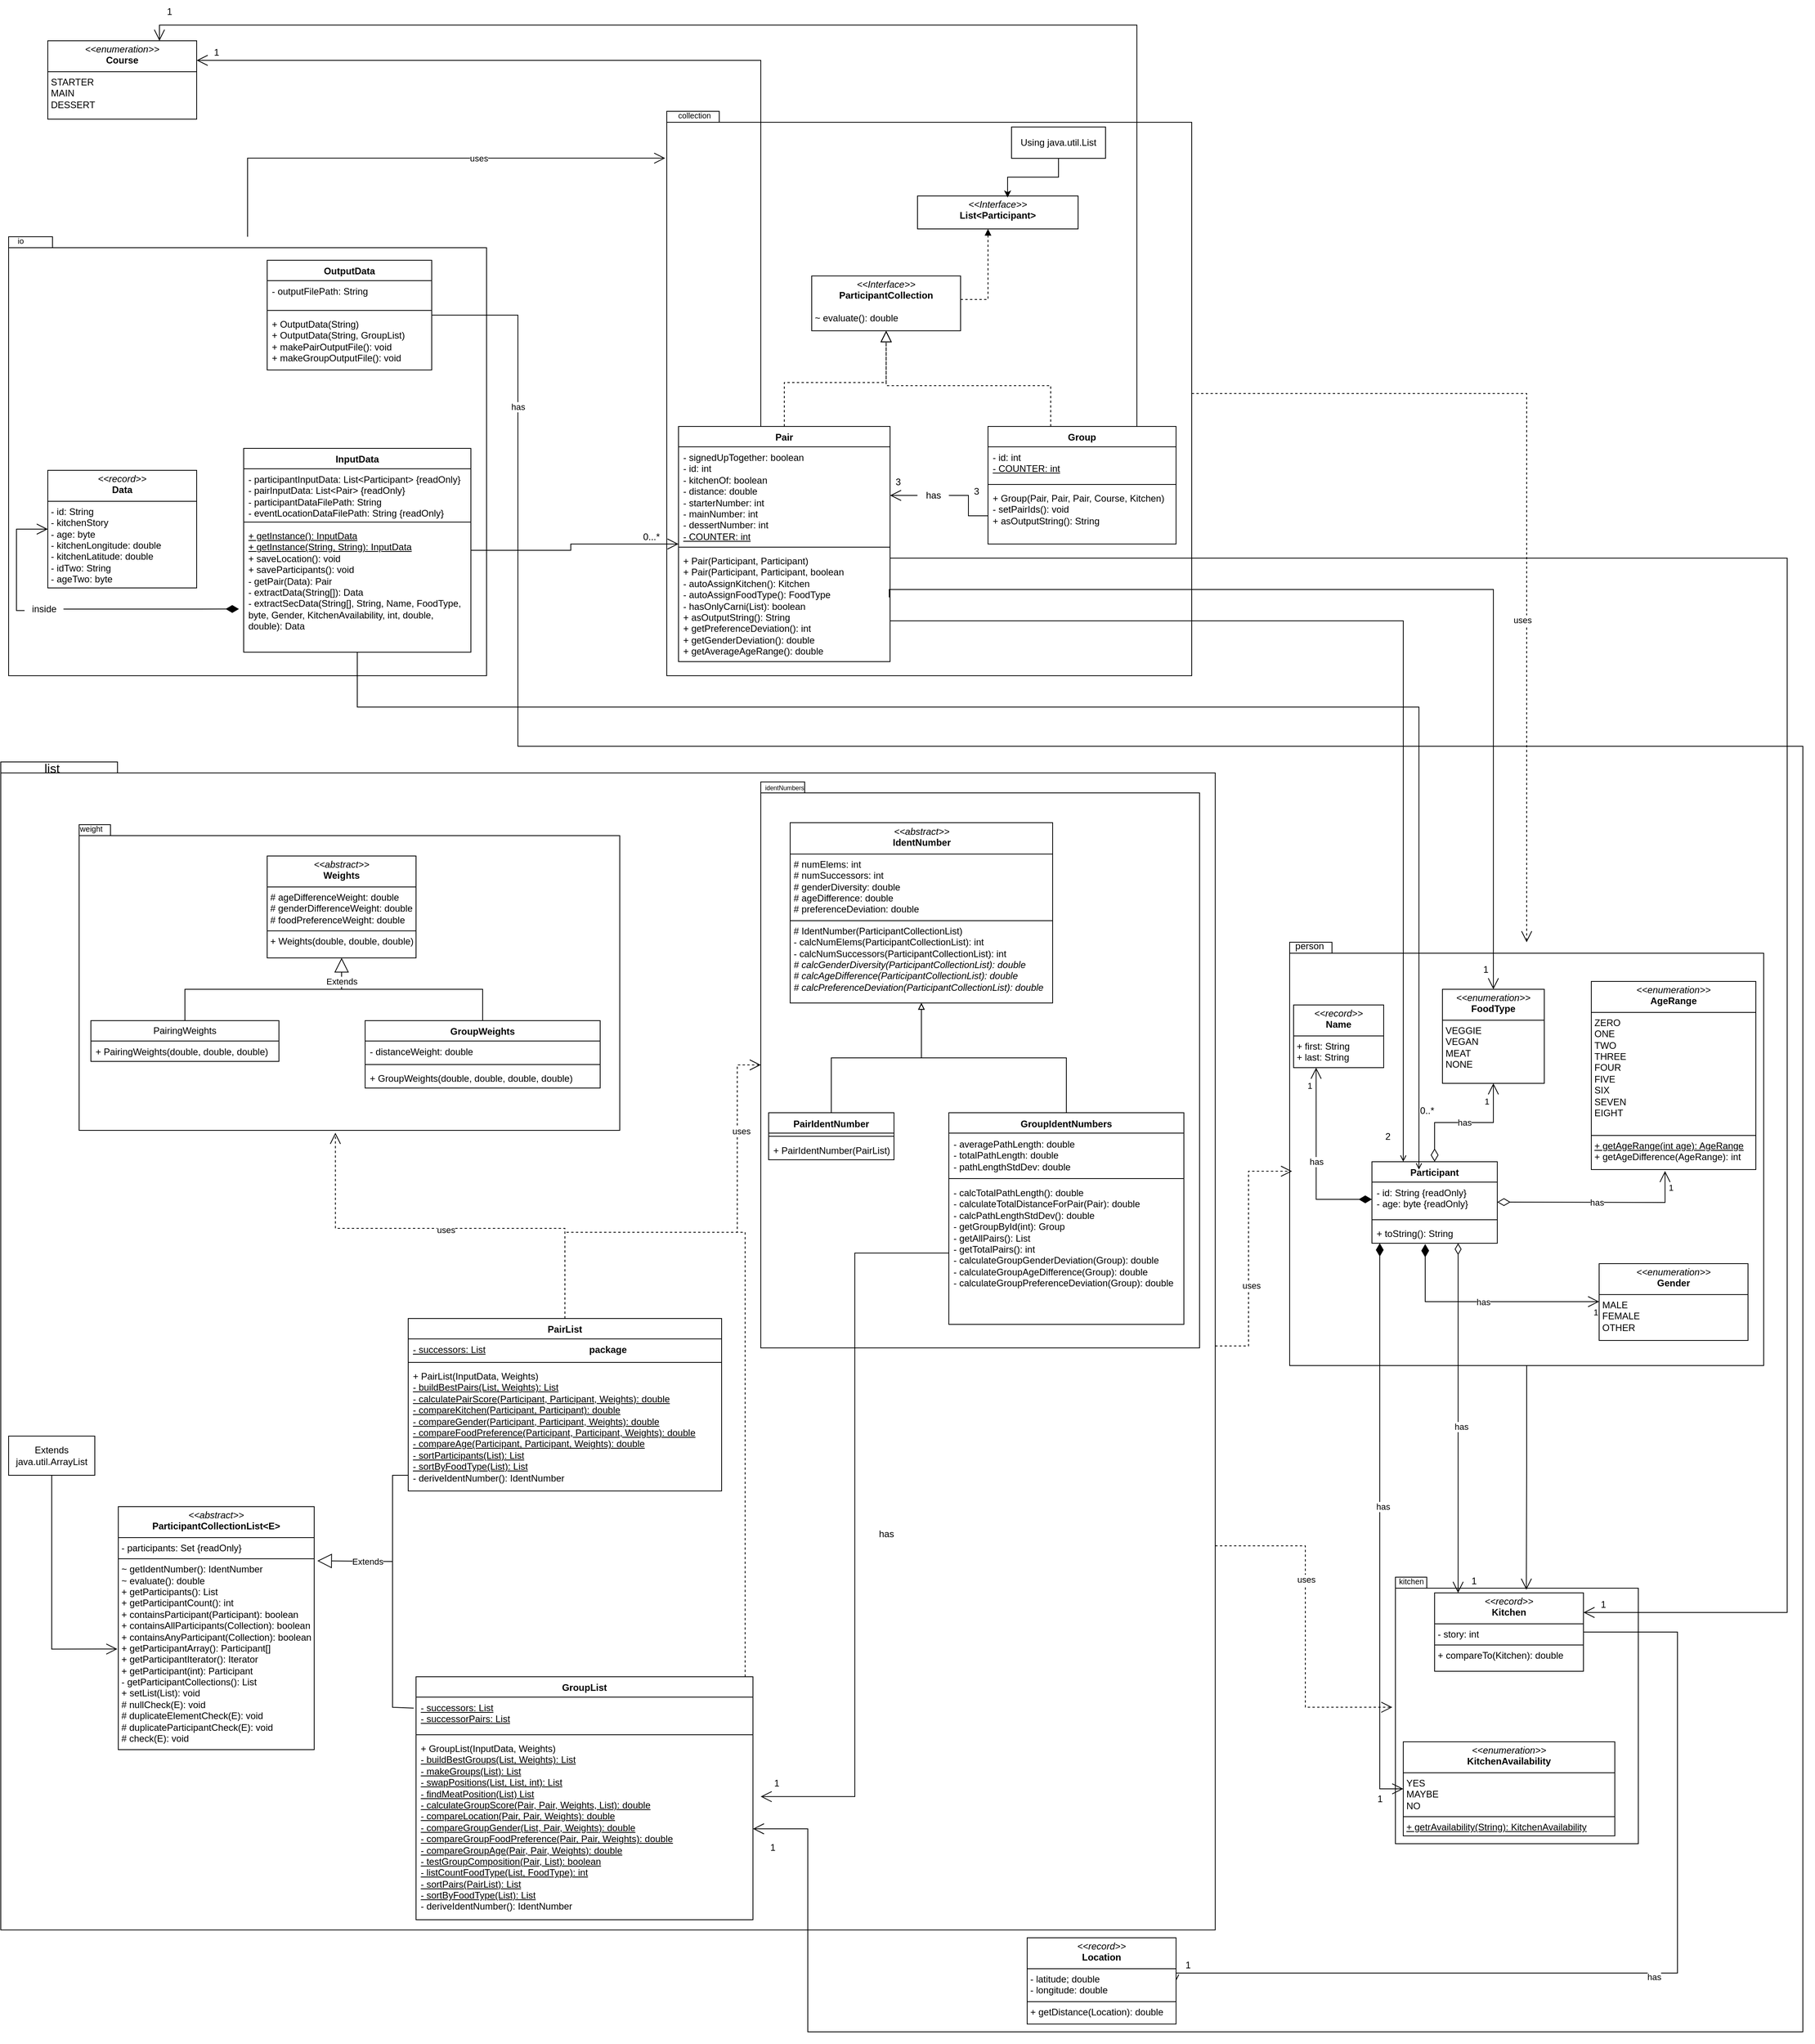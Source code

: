 <mxfile version="24.4.0" type="device">
  <diagram name="Seite-1" id="6wSpcnWUghKB4rUfSbuZ">
    <mxGraphModel dx="2868" dy="1672" grid="1" gridSize="10" guides="1" tooltips="1" connect="1" arrows="1" fold="1" page="1" pageScale="1" pageWidth="2339" pageHeight="3300" math="0" shadow="0">
      <root>
        <mxCell id="0" />
        <mxCell id="1" parent="0" />
        <mxCell id="g_JtgrPjJ1FHSizrjL0J-98" style="edgeStyle=orthogonalEdgeStyle;rounded=0;orthogonalLoop=1;jettySize=auto;html=1;endArrow=open;endFill=0;endSize=12;dashed=1;" edge="1" parent="1" source="g_JtgrPjJ1FHSizrjL0J-92" target="g_JtgrPjJ1FHSizrjL0J-16">
          <mxGeometry relative="1" as="geometry" />
        </mxCell>
        <mxCell id="g_JtgrPjJ1FHSizrjL0J-92" value="" style="shape=folder;fontStyle=1;spacingTop=10;tabWidth=40;tabHeight=14;tabPosition=left;html=1;whiteSpace=wrap;" vertex="1" parent="1">
          <mxGeometry x="860" y="540" width="670" height="720" as="geometry" />
        </mxCell>
        <mxCell id="g_JtgrPjJ1FHSizrjL0J-83" value="" style="shape=folder;fontStyle=1;spacingTop=10;tabWidth=40;tabHeight=14;tabPosition=left;html=1;whiteSpace=wrap;" vertex="1" parent="1">
          <mxGeometry x="20" y="700" width="610" height="560" as="geometry" />
        </mxCell>
        <mxCell id="g_JtgrPjJ1FHSizrjL0J-62" value="package" style="shape=folder;fontStyle=1;spacingTop=10;tabWidth=40;tabHeight=14;tabPosition=left;html=1;whiteSpace=wrap;" vertex="1" parent="1">
          <mxGeometry x="10" y="1370" width="1550" height="1490" as="geometry" />
        </mxCell>
        <mxCell id="g_JtgrPjJ1FHSizrjL0J-60" style="edgeStyle=orthogonalEdgeStyle;rounded=0;orthogonalLoop=1;jettySize=auto;html=1;dashed=1;endArrow=none;endFill=0;startArrow=open;startFill=0;startSize=12;" edge="1" parent="1" source="g_JtgrPjJ1FHSizrjL0J-55">
          <mxGeometry relative="1" as="geometry">
            <mxPoint x="950" y="1970" as="targetPoint" />
          </mxGeometry>
        </mxCell>
        <mxCell id="g_JtgrPjJ1FHSizrjL0J-61" value="uses" style="edgeLabel;html=1;align=center;verticalAlign=middle;resizable=0;points=[];" vertex="1" connectable="0" parent="g_JtgrPjJ1FHSizrjL0J-60">
          <mxGeometry x="-0.064" y="5" relative="1" as="geometry">
            <mxPoint as="offset" />
          </mxGeometry>
        </mxCell>
        <mxCell id="g_JtgrPjJ1FHSizrjL0J-55" value="" style="shape=folder;fontStyle=1;spacingTop=10;tabWidth=40;tabHeight=14;tabPosition=left;html=1;whiteSpace=wrap;" vertex="1" parent="1">
          <mxGeometry x="980" y="1395.5" width="560" height="722" as="geometry" />
        </mxCell>
        <mxCell id="g_JtgrPjJ1FHSizrjL0J-47" value="" style="shape=folder;fontStyle=1;spacingTop=10;tabWidth=40;tabHeight=14;tabPosition=left;html=1;whiteSpace=wrap;" vertex="1" parent="1">
          <mxGeometry x="110" y="1450" width="690" height="390" as="geometry" />
        </mxCell>
        <mxCell id="g_JtgrPjJ1FHSizrjL0J-21" value="" style="shape=folder;fontStyle=1;spacingTop=10;tabWidth=40;tabHeight=14;tabPosition=left;html=1;whiteSpace=wrap;" vertex="1" parent="1">
          <mxGeometry x="1790" y="2410" width="310" height="340" as="geometry" />
        </mxCell>
        <mxCell id="g_JtgrPjJ1FHSizrjL0J-16" value="" style="shape=folder;fontStyle=1;spacingTop=10;tabWidth=40;tabHeight=14;tabPosition=left;html=1;whiteSpace=wrap;" vertex="1" parent="1">
          <mxGeometry x="1655" y="1600" width="605" height="540" as="geometry" />
        </mxCell>
        <mxCell id="gWJPi32O4yT1C3xTGDhu-37" style="edgeStyle=orthogonalEdgeStyle;rounded=0;orthogonalLoop=1;jettySize=auto;html=1;dashed=1;endArrow=block;endFill=1;" parent="1" source="g_JtgrPjJ1FHSizrjL0J-88" target="gWJPi32O4yT1C3xTGDhu-34" edge="1">
          <mxGeometry relative="1" as="geometry">
            <Array as="points">
              <mxPoint x="1150" y="780" />
              <mxPoint x="1270" y="780" />
            </Array>
            <mxPoint x="1150" y="802" as="sourcePoint" />
          </mxGeometry>
        </mxCell>
        <mxCell id="g_JtgrPjJ1FHSizrjL0J-110" style="edgeStyle=orthogonalEdgeStyle;rounded=0;orthogonalLoop=1;jettySize=auto;html=1;entryX=0.75;entryY=0;entryDx=0;entryDy=0;endArrow=open;endFill=0;endSize=12;" edge="1" parent="1" source="sCv6F4jHhr01Q8Q7Me1H-4" target="sCv6F4jHhr01Q8Q7Me1H-37">
          <mxGeometry relative="1" as="geometry">
            <Array as="points">
              <mxPoint x="1460" y="430" />
              <mxPoint x="213" y="430" />
            </Array>
          </mxGeometry>
        </mxCell>
        <mxCell id="sCv6F4jHhr01Q8Q7Me1H-4" value="Group" style="swimlane;fontStyle=1;align=center;verticalAlign=top;childLayout=stackLayout;horizontal=1;startSize=26;horizontalStack=0;resizeParent=1;resizeParentMax=0;resizeLast=0;collapsible=1;marginBottom=0;whiteSpace=wrap;html=1;" parent="1" vertex="1">
          <mxGeometry x="1270" y="942" width="240" height="150" as="geometry" />
        </mxCell>
        <mxCell id="sCv6F4jHhr01Q8Q7Me1H-5" value="- id: int&lt;div&gt;&lt;u&gt;- COUNTER: int&lt;/u&gt;&lt;/div&gt;" style="text;strokeColor=none;fillColor=none;align=left;verticalAlign=top;spacingLeft=4;spacingRight=4;overflow=hidden;rotatable=0;points=[[0,0.5],[1,0.5]];portConstraint=eastwest;whiteSpace=wrap;html=1;" parent="sCv6F4jHhr01Q8Q7Me1H-4" vertex="1">
          <mxGeometry y="26" width="240" height="44" as="geometry" />
        </mxCell>
        <mxCell id="sCv6F4jHhr01Q8Q7Me1H-6" value="" style="line;strokeWidth=1;fillColor=none;align=left;verticalAlign=middle;spacingTop=-1;spacingLeft=3;spacingRight=3;rotatable=0;labelPosition=right;points=[];portConstraint=eastwest;strokeColor=inherit;" parent="sCv6F4jHhr01Q8Q7Me1H-4" vertex="1">
          <mxGeometry y="70" width="240" height="8" as="geometry" />
        </mxCell>
        <mxCell id="sCv6F4jHhr01Q8Q7Me1H-7" value="+ Group(Pair, Pair, Pair, Course, Kitchen)&lt;div&gt;- setPairIds(): void&lt;/div&gt;&lt;div&gt;+ asOutputString(): String&lt;/div&gt;" style="text;strokeColor=none;fillColor=none;align=left;verticalAlign=top;spacingLeft=4;spacingRight=4;overflow=hidden;rotatable=0;points=[[0,0.5],[1,0.5]];portConstraint=eastwest;whiteSpace=wrap;html=1;" parent="sCv6F4jHhr01Q8Q7Me1H-4" vertex="1">
          <mxGeometry y="78" width="240" height="72" as="geometry" />
        </mxCell>
        <mxCell id="g_JtgrPjJ1FHSizrjL0J-100" style="edgeStyle=orthogonalEdgeStyle;rounded=0;orthogonalLoop=1;jettySize=auto;html=1;entryX=0.25;entryY=0;entryDx=0;entryDy=0;endArrow=open;endFill=0;" edge="1" parent="1" source="sCv6F4jHhr01Q8Q7Me1H-8" target="sCv6F4jHhr01Q8Q7Me1H-38">
          <mxGeometry relative="1" as="geometry">
            <Array as="points">
              <mxPoint x="1800" y="1190" />
            </Array>
          </mxGeometry>
        </mxCell>
        <mxCell id="g_JtgrPjJ1FHSizrjL0J-103" style="edgeStyle=orthogonalEdgeStyle;rounded=0;orthogonalLoop=1;jettySize=auto;html=1;entryX=1;entryY=0.25;entryDx=0;entryDy=0;endArrow=open;endFill=0;endSize=12;" edge="1" parent="1" source="sCv6F4jHhr01Q8Q7Me1H-8" target="sCv6F4jHhr01Q8Q7Me1H-46">
          <mxGeometry relative="1" as="geometry">
            <Array as="points">
              <mxPoint x="2290" y="1110" />
              <mxPoint x="2290" y="2455" />
            </Array>
          </mxGeometry>
        </mxCell>
        <mxCell id="g_JtgrPjJ1FHSizrjL0J-105" value="uses" style="edgeLabel;html=1;align=center;verticalAlign=middle;resizable=0;points=[];" vertex="1" connectable="0" parent="g_JtgrPjJ1FHSizrjL0J-103">
          <mxGeometry x="-0.405" y="-6" relative="1" as="geometry">
            <mxPoint x="-11" y="73" as="offset" />
          </mxGeometry>
        </mxCell>
        <mxCell id="g_JtgrPjJ1FHSizrjL0J-106" style="edgeStyle=orthogonalEdgeStyle;rounded=0;orthogonalLoop=1;jettySize=auto;html=1;entryX=1;entryY=0.25;entryDx=0;entryDy=0;endSize=12;endArrow=open;endFill=0;" edge="1" parent="1" source="sCv6F4jHhr01Q8Q7Me1H-8" target="sCv6F4jHhr01Q8Q7Me1H-37">
          <mxGeometry relative="1" as="geometry">
            <Array as="points">
              <mxPoint x="980" y="475" />
            </Array>
          </mxGeometry>
        </mxCell>
        <mxCell id="sCv6F4jHhr01Q8Q7Me1H-8" value="Pair" style="swimlane;fontStyle=1;align=center;verticalAlign=top;childLayout=stackLayout;horizontal=1;startSize=26;horizontalStack=0;resizeParent=1;resizeParentMax=0;resizeLast=0;collapsible=1;marginBottom=0;whiteSpace=wrap;html=1;" parent="1" vertex="1">
          <mxGeometry x="875" y="942" width="270" height="300" as="geometry">
            <mxRectangle x="875" y="942" width="60" height="30" as="alternateBounds" />
          </mxGeometry>
        </mxCell>
        <mxCell id="sCv6F4jHhr01Q8Q7Me1H-9" value="- signedUpTogether: boolean&lt;div&gt;- id: int&lt;/div&gt;&lt;div&gt;- kitchenOf: boolean&lt;/div&gt;&lt;div&gt;- distance: double&lt;/div&gt;&lt;div&gt;- starterNumber: int&lt;/div&gt;&lt;div&gt;- mainNumber: int&lt;/div&gt;&lt;div&gt;- dessertNumber: int&lt;/div&gt;&lt;div&gt;&lt;u&gt;- COUNTER: int&lt;/u&gt;&lt;/div&gt;" style="text;strokeColor=none;fillColor=none;align=left;verticalAlign=top;spacingLeft=4;spacingRight=4;overflow=hidden;rotatable=0;points=[[0,0.5],[1,0.5]];portConstraint=eastwest;whiteSpace=wrap;html=1;" parent="sCv6F4jHhr01Q8Q7Me1H-8" vertex="1">
          <mxGeometry y="26" width="270" height="124" as="geometry" />
        </mxCell>
        <mxCell id="sCv6F4jHhr01Q8Q7Me1H-10" value="" style="line;strokeWidth=1;fillColor=none;align=left;verticalAlign=middle;spacingTop=-1;spacingLeft=3;spacingRight=3;rotatable=0;labelPosition=right;points=[];portConstraint=eastwest;strokeColor=inherit;" parent="sCv6F4jHhr01Q8Q7Me1H-8" vertex="1">
          <mxGeometry y="150" width="270" height="8" as="geometry" />
        </mxCell>
        <mxCell id="sCv6F4jHhr01Q8Q7Me1H-11" value="&lt;div&gt;+ Pair(Participant, Participant)&lt;/div&gt;&lt;div&gt;+ Pair(Participant, Participant, boolean&lt;/div&gt;- autoAssignKitchen(): Kitchen&lt;div&gt;- autoAssignFoodType(): FoodType&lt;/div&gt;&lt;div&gt;- hasOnlyCarni(List): boolean&lt;/div&gt;&lt;div&gt;+ asOutputString(): String&lt;/div&gt;&lt;div&gt;+ getPreferenceDeviation(): int&lt;/div&gt;&lt;div&gt;+ getGenderDeviation(): double&lt;/div&gt;&lt;div&gt;+ getAverageAgeRange(): double&lt;/div&gt;" style="text;strokeColor=none;fillColor=none;align=left;verticalAlign=top;spacingLeft=4;spacingRight=4;overflow=hidden;rotatable=0;points=[[0,0.5],[1,0.5]];portConstraint=eastwest;whiteSpace=wrap;html=1;" parent="sCv6F4jHhr01Q8Q7Me1H-8" vertex="1">
          <mxGeometry y="158" width="270" height="142" as="geometry" />
        </mxCell>
        <mxCell id="sCv6F4jHhr01Q8Q7Me1H-12" style="edgeStyle=orthogonalEdgeStyle;rounded=0;orthogonalLoop=1;jettySize=auto;html=1;dashed=1;endArrow=block;endFill=0;endSize=12;" parent="1" source="sCv6F4jHhr01Q8Q7Me1H-8" target="g_JtgrPjJ1FHSizrjL0J-88" edge="1">
          <mxGeometry relative="1" as="geometry">
            <mxPoint x="1142.02" y="855" as="targetPoint" />
          </mxGeometry>
        </mxCell>
        <mxCell id="sCv6F4jHhr01Q8Q7Me1H-13" style="edgeStyle=orthogonalEdgeStyle;rounded=0;orthogonalLoop=1;jettySize=auto;html=1;dashed=1;endArrow=block;endFill=0;endSize=12;" parent="1" source="sCv6F4jHhr01Q8Q7Me1H-4" target="g_JtgrPjJ1FHSizrjL0J-88" edge="1">
          <mxGeometry relative="1" as="geometry">
            <mxPoint x="1142.02" y="855" as="targetPoint" />
            <Array as="points">
              <mxPoint x="1350" y="890" />
              <mxPoint x="1140" y="890" />
            </Array>
          </mxGeometry>
        </mxCell>
        <mxCell id="g_JtgrPjJ1FHSizrjL0J-53" style="edgeStyle=orthogonalEdgeStyle;rounded=0;orthogonalLoop=1;jettySize=auto;html=1;dashed=1;endArrow=none;endFill=0;" edge="1" parent="1" source="sCv6F4jHhr01Q8Q7Me1H-14">
          <mxGeometry relative="1" as="geometry">
            <mxPoint x="730" y="1970" as="targetPoint" />
            <Array as="points">
              <mxPoint x="960" y="1970" />
            </Array>
          </mxGeometry>
        </mxCell>
        <mxCell id="sCv6F4jHhr01Q8Q7Me1H-14" value="GroupList" style="swimlane;fontStyle=1;align=center;verticalAlign=top;childLayout=stackLayout;horizontal=1;startSize=26;horizontalStack=0;resizeParent=1;resizeParentMax=0;resizeLast=0;collapsible=1;marginBottom=0;whiteSpace=wrap;html=1;" parent="1" vertex="1">
          <mxGeometry x="540" y="2537" width="430" height="310" as="geometry" />
        </mxCell>
        <mxCell id="sCv6F4jHhr01Q8Q7Me1H-15" value="&lt;u&gt;- successors: List&lt;/u&gt;&lt;div&gt;&lt;u&gt;- successorPairs: List&lt;/u&gt;&lt;/div&gt;" style="text;strokeColor=none;fillColor=none;align=left;verticalAlign=top;spacingLeft=4;spacingRight=4;overflow=hidden;rotatable=0;points=[[0,0.5],[1,0.5]];portConstraint=eastwest;whiteSpace=wrap;html=1;" parent="sCv6F4jHhr01Q8Q7Me1H-14" vertex="1">
          <mxGeometry y="26" width="430" height="44" as="geometry" />
        </mxCell>
        <mxCell id="sCv6F4jHhr01Q8Q7Me1H-16" value="" style="line;strokeWidth=1;fillColor=none;align=left;verticalAlign=middle;spacingTop=-1;spacingLeft=3;spacingRight=3;rotatable=0;labelPosition=right;points=[];portConstraint=eastwest;strokeColor=inherit;" parent="sCv6F4jHhr01Q8Q7Me1H-14" vertex="1">
          <mxGeometry y="70" width="430" height="8" as="geometry" />
        </mxCell>
        <mxCell id="sCv6F4jHhr01Q8Q7Me1H-17" value="+ GroupList(InputData, Weights)&lt;div&gt;&lt;u&gt;- buildBestGroups(List, Weights): List&lt;/u&gt;&lt;/div&gt;&lt;div&gt;&lt;u&gt;- makeGroups(List): List&lt;/u&gt;&lt;/div&gt;&lt;div&gt;&lt;u&gt;- swapPositions(List, List, int): List&lt;/u&gt;&lt;/div&gt;&lt;div&gt;&lt;u&gt;- findMeatPosition(List) List&lt;/u&gt;&lt;/div&gt;&lt;div&gt;&lt;u&gt;- calculateGroupScore(Pair, Pair, Weights, List): double&lt;/u&gt;&lt;/div&gt;&lt;div&gt;&lt;u&gt;- compareLocation(Pair, Pair, Weights): double&lt;/u&gt;&lt;/div&gt;&lt;div&gt;&lt;u&gt;- compareGroupGender(List, Pair, Weights): double&lt;/u&gt;&lt;/div&gt;&lt;div&gt;&lt;u&gt;- compareGroupFoodPreference(Pair, Pair, Weights): double&lt;/u&gt;&lt;/div&gt;&lt;div&gt;&lt;u&gt;- compareGroupAge(Pair, Pair, Weights): double&lt;/u&gt;&lt;/div&gt;&lt;div&gt;&lt;u&gt;- testGroupComposition(Pair, List): boolean&lt;/u&gt;&lt;/div&gt;&lt;div&gt;&lt;u&gt;- listCountFoodType(List, FoodType): int&lt;/u&gt;&lt;/div&gt;&lt;div&gt;&lt;u&gt;- sortPairs(PairList): List&lt;/u&gt;&lt;/div&gt;&lt;div&gt;&lt;u&gt;- sortByFoodType(List): List&lt;/u&gt;&lt;/div&gt;&lt;div&gt;- deriveIdentNumber(): IdentNumber&lt;/div&gt;" style="text;strokeColor=none;fillColor=none;align=left;verticalAlign=top;spacingLeft=4;spacingRight=4;overflow=hidden;rotatable=0;points=[[0,0.5],[1,0.5]];portConstraint=eastwest;whiteSpace=wrap;html=1;" parent="sCv6F4jHhr01Q8Q7Me1H-14" vertex="1">
          <mxGeometry y="78" width="430" height="232" as="geometry" />
        </mxCell>
        <mxCell id="g_JtgrPjJ1FHSizrjL0J-31" style="edgeStyle=orthogonalEdgeStyle;rounded=0;orthogonalLoop=1;jettySize=auto;html=1;endArrow=none;endFill=0;" edge="1" parent="1">
          <mxGeometry relative="1" as="geometry">
            <mxPoint x="510" y="2390" as="targetPoint" />
            <mxPoint x="530" y="2280" as="sourcePoint" />
            <Array as="points">
              <mxPoint x="510" y="2280" />
            </Array>
          </mxGeometry>
        </mxCell>
        <mxCell id="sCv6F4jHhr01Q8Q7Me1H-18" value="PairList" style="swimlane;fontStyle=1;align=center;verticalAlign=top;childLayout=stackLayout;horizontal=1;startSize=26;horizontalStack=0;resizeParent=1;resizeParentMax=0;resizeLast=0;collapsible=1;marginBottom=0;whiteSpace=wrap;html=1;" parent="1" vertex="1">
          <mxGeometry x="530" y="2080" width="400" height="220" as="geometry" />
        </mxCell>
        <mxCell id="sCv6F4jHhr01Q8Q7Me1H-19" value="&lt;u&gt;- successors: List&lt;/u&gt;" style="text;strokeColor=none;fillColor=none;align=left;verticalAlign=top;spacingLeft=4;spacingRight=4;overflow=hidden;rotatable=0;points=[[0,0.5],[1,0.5]];portConstraint=eastwest;whiteSpace=wrap;html=1;" parent="sCv6F4jHhr01Q8Q7Me1H-18" vertex="1">
          <mxGeometry y="26" width="400" height="26" as="geometry" />
        </mxCell>
        <mxCell id="sCv6F4jHhr01Q8Q7Me1H-20" value="" style="line;strokeWidth=1;fillColor=none;align=left;verticalAlign=middle;spacingTop=-1;spacingLeft=3;spacingRight=3;rotatable=0;labelPosition=right;points=[];portConstraint=eastwest;strokeColor=inherit;" parent="sCv6F4jHhr01Q8Q7Me1H-18" vertex="1">
          <mxGeometry y="52" width="400" height="8" as="geometry" />
        </mxCell>
        <mxCell id="sCv6F4jHhr01Q8Q7Me1H-21" value="+ PairList(InputData, Weights)&lt;div&gt;&lt;u&gt;- buildBestPairs(List, Weights): List&lt;/u&gt;&lt;/div&gt;&lt;div&gt;&lt;u&gt;- calculatePairScore(Participant, Participant, Weights): double&lt;/u&gt;&lt;/div&gt;&lt;div&gt;&lt;u&gt;- compareKitchen(Participant, Participant): double&lt;/u&gt;&lt;/div&gt;&lt;div&gt;&lt;u&gt;- compareGender(Participant, Participant, Weights): double&lt;/u&gt;&lt;/div&gt;&lt;div&gt;&lt;u&gt;- compareFoodPreference(Participant, Participant, Weights): double&lt;/u&gt;&lt;/div&gt;&lt;div&gt;&lt;u&gt;- compareAge(Participant, Participant, Weights): double&lt;/u&gt;&lt;/div&gt;&lt;div&gt;&lt;u&gt;- sortParticipants(List): List&lt;/u&gt;&lt;/div&gt;&lt;div&gt;&lt;u&gt;- sortByFoodType(List): List&lt;/u&gt;&lt;/div&gt;&lt;div&gt;- deriveIdentNumber(): IdentNumber&lt;/div&gt;" style="text;strokeColor=none;fillColor=none;align=left;verticalAlign=top;spacingLeft=4;spacingRight=4;overflow=hidden;rotatable=0;points=[[0,0.5],[1,0.5]];portConstraint=eastwest;whiteSpace=wrap;html=1;" parent="sCv6F4jHhr01Q8Q7Me1H-18" vertex="1">
          <mxGeometry y="60" width="400" height="160" as="geometry" />
        </mxCell>
        <mxCell id="sCv6F4jHhr01Q8Q7Me1H-24" value="&lt;p style=&quot;margin:0px;margin-top:4px;text-align:center;&quot;&gt;&lt;i&gt;&amp;lt;&amp;lt;abstract&amp;gt;&amp;gt;&lt;/i&gt;&lt;br&gt;&lt;b&gt;IdentNumber&lt;/b&gt;&lt;/p&gt;&lt;hr size=&quot;1&quot; style=&quot;border-style:solid;&quot;&gt;&lt;p style=&quot;margin:0px;margin-left:4px;&quot;&gt;# numElems: int&lt;/p&gt;&lt;p style=&quot;margin:0px;margin-left:4px;&quot;&gt;# numSuccessors: int&lt;/p&gt;&lt;p style=&quot;margin:0px;margin-left:4px;&quot;&gt;# genderDiversity: double&lt;/p&gt;&lt;p style=&quot;margin:0px;margin-left:4px;&quot;&gt;# ageDifference: double&lt;/p&gt;&lt;p style=&quot;margin:0px;margin-left:4px;&quot;&gt;# preferenceDeviation: double&lt;/p&gt;&lt;hr size=&quot;1&quot; style=&quot;border-style:solid;&quot;&gt;&lt;p style=&quot;margin:0px;margin-left:4px;&quot;&gt;# IdentNumber(ParticipantCollectionList)&lt;/p&gt;&lt;p style=&quot;margin:0px;margin-left:4px;&quot;&gt;- calcNumElems(ParticipantCollectionList): int&lt;/p&gt;&lt;p style=&quot;margin:0px;margin-left:4px;&quot;&gt;- calcNumSuccessors(ParticipantCollectionList): int&lt;/p&gt;&lt;p style=&quot;margin:0px;margin-left:4px;&quot;&gt;&lt;i&gt;# calcGenderDiversity(ParticipantCollectionList): double&lt;/i&gt;&lt;/p&gt;&lt;p style=&quot;margin:0px;margin-left:4px;&quot;&gt;&lt;i&gt;# calcAgeDifference(ParticipantCollectionList): double&lt;/i&gt;&lt;/p&gt;&lt;p style=&quot;margin:0px;margin-left:4px;&quot;&gt;&lt;i&gt;# calcPreferenceDeviation(ParticipantCollectionList): double&lt;/i&gt;&lt;/p&gt;" style="verticalAlign=top;align=left;overflow=fill;html=1;whiteSpace=wrap;" parent="1" vertex="1">
          <mxGeometry x="1017.5" y="1447.5" width="335" height="230" as="geometry" />
        </mxCell>
        <mxCell id="sCv6F4jHhr01Q8Q7Me1H-34" style="edgeStyle=orthogonalEdgeStyle;rounded=0;orthogonalLoop=1;jettySize=auto;html=1;entryX=0.5;entryY=1;entryDx=0;entryDy=0;endArrow=block;endFill=0;" parent="1" source="sCv6F4jHhr01Q8Q7Me1H-25" target="sCv6F4jHhr01Q8Q7Me1H-24" edge="1">
          <mxGeometry relative="1" as="geometry" />
        </mxCell>
        <mxCell id="sCv6F4jHhr01Q8Q7Me1H-25" value="GroupIdentNumbers" style="swimlane;fontStyle=1;align=center;verticalAlign=top;childLayout=stackLayout;horizontal=1;startSize=26;horizontalStack=0;resizeParent=1;resizeParentMax=0;resizeLast=0;collapsible=1;marginBottom=0;whiteSpace=wrap;html=1;" parent="1" vertex="1">
          <mxGeometry x="1220" y="1817.5" width="300" height="270" as="geometry" />
        </mxCell>
        <mxCell id="sCv6F4jHhr01Q8Q7Me1H-26" value="- averagePathLength: double&lt;div&gt;- totalPathLength: double&lt;/div&gt;&lt;div&gt;- pathLengthStdDev: double&lt;/div&gt;" style="text;strokeColor=none;fillColor=none;align=left;verticalAlign=top;spacingLeft=4;spacingRight=4;overflow=hidden;rotatable=0;points=[[0,0.5],[1,0.5]];portConstraint=eastwest;whiteSpace=wrap;html=1;" parent="sCv6F4jHhr01Q8Q7Me1H-25" vertex="1">
          <mxGeometry y="26" width="300" height="54" as="geometry" />
        </mxCell>
        <mxCell id="sCv6F4jHhr01Q8Q7Me1H-27" value="" style="line;strokeWidth=1;fillColor=none;align=left;verticalAlign=middle;spacingTop=-1;spacingLeft=3;spacingRight=3;rotatable=0;labelPosition=right;points=[];portConstraint=eastwest;strokeColor=inherit;" parent="sCv6F4jHhr01Q8Q7Me1H-25" vertex="1">
          <mxGeometry y="80" width="300" height="8" as="geometry" />
        </mxCell>
        <mxCell id="sCv6F4jHhr01Q8Q7Me1H-28" value="- calcTotalPathLength(): double&lt;div&gt;- calculateTotalDistanceForPair(Pair): double&lt;/div&gt;&lt;div&gt;- calcPathLengthStdDev(): double&lt;/div&gt;&lt;div&gt;- getGroupById(int): Group&lt;/div&gt;&lt;div&gt;- getAllPairs(): List&lt;/div&gt;&lt;div&gt;- getTotalPairs(): int&lt;/div&gt;&lt;div&gt;- calculateGroupGenderDeviation(Group): double&lt;/div&gt;&lt;div&gt;- calculateGroupAgeDifference(Group): double&lt;/div&gt;&lt;div&gt;- calculateGroupPreferenceDeviation(Group): double&lt;/div&gt;" style="text;strokeColor=none;fillColor=none;align=left;verticalAlign=top;spacingLeft=4;spacingRight=4;overflow=hidden;rotatable=0;points=[[0,0.5],[1,0.5]];portConstraint=eastwest;whiteSpace=wrap;html=1;" parent="sCv6F4jHhr01Q8Q7Me1H-25" vertex="1">
          <mxGeometry y="88" width="300" height="182" as="geometry" />
        </mxCell>
        <mxCell id="sCv6F4jHhr01Q8Q7Me1H-33" style="edgeStyle=orthogonalEdgeStyle;rounded=0;orthogonalLoop=1;jettySize=auto;html=1;entryX=0.5;entryY=1;entryDx=0;entryDy=0;endArrow=block;endFill=0;" parent="1" source="sCv6F4jHhr01Q8Q7Me1H-29" target="sCv6F4jHhr01Q8Q7Me1H-24" edge="1">
          <mxGeometry relative="1" as="geometry" />
        </mxCell>
        <mxCell id="sCv6F4jHhr01Q8Q7Me1H-29" value="PairIdentNumber" style="swimlane;fontStyle=1;align=center;verticalAlign=top;childLayout=stackLayout;horizontal=1;startSize=26;horizontalStack=0;resizeParent=1;resizeParentMax=0;resizeLast=0;collapsible=1;marginBottom=0;whiteSpace=wrap;html=1;" parent="1" vertex="1">
          <mxGeometry x="990" y="1817.5" width="160" height="60" as="geometry" />
        </mxCell>
        <mxCell id="sCv6F4jHhr01Q8Q7Me1H-31" value="" style="line;strokeWidth=1;fillColor=none;align=left;verticalAlign=middle;spacingTop=-1;spacingLeft=3;spacingRight=3;rotatable=0;labelPosition=right;points=[];portConstraint=eastwest;strokeColor=inherit;" parent="sCv6F4jHhr01Q8Q7Me1H-29" vertex="1">
          <mxGeometry y="26" width="160" height="8" as="geometry" />
        </mxCell>
        <mxCell id="sCv6F4jHhr01Q8Q7Me1H-32" value="+ PairIdentNumber(PairList)" style="text;strokeColor=none;fillColor=none;align=left;verticalAlign=top;spacingLeft=4;spacingRight=4;overflow=hidden;rotatable=0;points=[[0,0.5],[1,0.5]];portConstraint=eastwest;whiteSpace=wrap;html=1;" parent="sCv6F4jHhr01Q8Q7Me1H-29" vertex="1">
          <mxGeometry y="34" width="160" height="26" as="geometry" />
        </mxCell>
        <mxCell id="sCv6F4jHhr01Q8Q7Me1H-37" value="&lt;p style=&quot;margin:0px;margin-top:4px;text-align:center;&quot;&gt;&lt;i&gt;&amp;lt;&amp;lt;enumeration&amp;gt;&amp;gt;&lt;/i&gt;&lt;br&gt;&lt;b&gt;Course&lt;/b&gt;&lt;/p&gt;&lt;hr size=&quot;1&quot; style=&quot;border-style:solid;&quot;&gt;&lt;p style=&quot;margin:0px;margin-left:4px;&quot;&gt;STARTER&lt;/p&gt;&lt;p style=&quot;margin:0px;margin-left:4px;&quot;&gt;MAIN&lt;/p&gt;&lt;p style=&quot;margin:0px;margin-left:4px;&quot;&gt;DESSERT&lt;/p&gt;&lt;p style=&quot;margin:0px;margin-left:4px;&quot;&gt;&lt;br&gt;&lt;/p&gt;" style="verticalAlign=top;align=left;overflow=fill;html=1;whiteSpace=wrap;" parent="1" vertex="1">
          <mxGeometry x="70" y="450" width="190" height="100" as="geometry" />
        </mxCell>
        <mxCell id="g_JtgrPjJ1FHSizrjL0J-68" style="edgeStyle=orthogonalEdgeStyle;rounded=0;orthogonalLoop=1;jettySize=auto;html=1;startArrow=diamondThin;startFill=1;startSize=14;endSize=12;endArrow=open;endFill=0;" edge="1" parent="1" source="sCv6F4jHhr01Q8Q7Me1H-38" target="gWJPi32O4yT1C3xTGDhu-1">
          <mxGeometry relative="1" as="geometry">
            <Array as="points">
              <mxPoint x="1770" y="2680" />
            </Array>
          </mxGeometry>
        </mxCell>
        <mxCell id="g_JtgrPjJ1FHSizrjL0J-70" value="has" style="edgeLabel;html=1;align=center;verticalAlign=middle;resizable=0;points=[];" vertex="1" connectable="0" parent="g_JtgrPjJ1FHSizrjL0J-68">
          <mxGeometry x="-0.074" y="4" relative="1" as="geometry">
            <mxPoint as="offset" />
          </mxGeometry>
        </mxCell>
        <mxCell id="g_JtgrPjJ1FHSizrjL0J-71" style="edgeStyle=orthogonalEdgeStyle;rounded=0;orthogonalLoop=1;jettySize=auto;html=1;endSize=12;startSize=12;startArrow=diamondThin;startFill=0;endArrow=open;endFill=0;" edge="1" parent="1" source="sCv6F4jHhr01Q8Q7Me1H-38" target="sCv6F4jHhr01Q8Q7Me1H-46">
          <mxGeometry relative="1" as="geometry">
            <Array as="points">
              <mxPoint x="1870" y="2210" />
              <mxPoint x="1870" y="2210" />
            </Array>
          </mxGeometry>
        </mxCell>
        <mxCell id="g_JtgrPjJ1FHSizrjL0J-72" value="has" style="edgeLabel;html=1;align=center;verticalAlign=middle;resizable=0;points=[];" vertex="1" connectable="0" parent="g_JtgrPjJ1FHSizrjL0J-71">
          <mxGeometry x="0.049" y="4" relative="1" as="geometry">
            <mxPoint as="offset" />
          </mxGeometry>
        </mxCell>
        <mxCell id="sCv6F4jHhr01Q8Q7Me1H-38" value="Participant" style="swimlane;fontStyle=1;align=center;verticalAlign=top;childLayout=stackLayout;horizontal=1;startSize=26;horizontalStack=0;resizeParent=1;resizeParentMax=0;resizeLast=0;collapsible=1;marginBottom=0;whiteSpace=wrap;html=1;" parent="1" vertex="1">
          <mxGeometry x="1760" y="1880" width="160" height="104" as="geometry">
            <mxRectangle x="370" y="412" width="100" height="30" as="alternateBounds" />
          </mxGeometry>
        </mxCell>
        <mxCell id="sCv6F4jHhr01Q8Q7Me1H-39" value="&lt;div&gt;- id: String {readOnly}&lt;/div&gt;&lt;div&gt;- age: byte {readOnly}&lt;/div&gt;" style="text;strokeColor=none;fillColor=none;align=left;verticalAlign=top;spacingLeft=4;spacingRight=4;overflow=hidden;rotatable=0;points=[[0,0.5],[1,0.5]];portConstraint=eastwest;whiteSpace=wrap;html=1;" parent="sCv6F4jHhr01Q8Q7Me1H-38" vertex="1">
          <mxGeometry y="26" width="160" height="44" as="geometry" />
        </mxCell>
        <mxCell id="sCv6F4jHhr01Q8Q7Me1H-40" value="" style="line;strokeWidth=1;fillColor=none;align=left;verticalAlign=middle;spacingTop=-1;spacingLeft=3;spacingRight=3;rotatable=0;labelPosition=right;points=[];portConstraint=eastwest;strokeColor=inherit;" parent="sCv6F4jHhr01Q8Q7Me1H-38" vertex="1">
          <mxGeometry y="70" width="160" height="8" as="geometry" />
        </mxCell>
        <mxCell id="sCv6F4jHhr01Q8Q7Me1H-41" value="+ toString(): String" style="text;strokeColor=none;fillColor=none;align=left;verticalAlign=top;spacingLeft=4;spacingRight=4;overflow=hidden;rotatable=0;points=[[0,0.5],[1,0.5]];portConstraint=eastwest;whiteSpace=wrap;html=1;" parent="sCv6F4jHhr01Q8Q7Me1H-38" vertex="1">
          <mxGeometry y="78" width="160" height="26" as="geometry" />
        </mxCell>
        <mxCell id="g_JtgrPjJ1FHSizrjL0J-65" style="edgeStyle=orthogonalEdgeStyle;rounded=0;orthogonalLoop=1;jettySize=auto;html=1;entryX=1;entryY=0.5;entryDx=0;entryDy=0;startSize=12;endArrow=open;endFill=0;" edge="1" parent="1" source="sCv6F4jHhr01Q8Q7Me1H-46" target="gWJPi32O4yT1C3xTGDhu-5">
          <mxGeometry relative="1" as="geometry">
            <Array as="points">
              <mxPoint x="2150" y="2480" />
              <mxPoint x="2150" y="2915" />
            </Array>
          </mxGeometry>
        </mxCell>
        <mxCell id="g_JtgrPjJ1FHSizrjL0J-66" value="has" style="edgeLabel;html=1;align=center;verticalAlign=middle;resizable=0;points=[];" vertex="1" connectable="0" parent="g_JtgrPjJ1FHSizrjL0J-65">
          <mxGeometry x="-0.231" y="4" relative="1" as="geometry">
            <mxPoint x="-34" y="96" as="offset" />
          </mxGeometry>
        </mxCell>
        <mxCell id="sCv6F4jHhr01Q8Q7Me1H-46" value="&lt;p style=&quot;margin:0px;margin-top:4px;text-align:center;&quot;&gt;&lt;i&gt;&amp;lt;&amp;lt;record&amp;gt;&amp;gt;&lt;/i&gt;&lt;br&gt;&lt;b&gt;Kitchen&lt;/b&gt;&lt;/p&gt;&lt;hr size=&quot;1&quot; style=&quot;border-style:solid;&quot;&gt;&lt;p style=&quot;margin:0px;margin-left:4px;&quot;&gt;- story: int&lt;/p&gt;&lt;hr size=&quot;1&quot; style=&quot;border-style:solid;&quot;&gt;&lt;p style=&quot;margin:0px;margin-left:4px;&quot;&gt;+ compareTo(Kitchen): double&lt;/p&gt;" style="verticalAlign=top;align=left;overflow=fill;html=1;whiteSpace=wrap;" parent="1" vertex="1">
          <mxGeometry x="1840" y="2430" width="190" height="100" as="geometry" />
        </mxCell>
        <mxCell id="sCv6F4jHhr01Q8Q7Me1H-54" value="3" style="text;html=1;align=center;verticalAlign=middle;resizable=0;points=[];autosize=1;strokeColor=none;fillColor=none;" parent="1" vertex="1">
          <mxGeometry x="1140" y="998" width="30" height="30" as="geometry" />
        </mxCell>
        <mxCell id="g_JtgrPjJ1FHSizrjL0J-94" style="edgeStyle=orthogonalEdgeStyle;rounded=0;orthogonalLoop=1;jettySize=auto;html=1;endArrow=open;endFill=0;endSize=12;" edge="1" parent="1" source="k5iG-wbjNf3QWmzNmNS7-7" target="sCv6F4jHhr01Q8Q7Me1H-8">
          <mxGeometry relative="1" as="geometry" />
        </mxCell>
        <mxCell id="k5iG-wbjNf3QWmzNmNS7-7" value="InputData" style="swimlane;fontStyle=1;align=center;verticalAlign=top;childLayout=stackLayout;horizontal=1;startSize=26;horizontalStack=0;resizeParent=1;resizeParentMax=0;resizeLast=0;collapsible=1;marginBottom=0;whiteSpace=wrap;html=1;" parent="1" vertex="1">
          <mxGeometry x="320" y="970" width="290" height="260" as="geometry" />
        </mxCell>
        <mxCell id="k5iG-wbjNf3QWmzNmNS7-8" value="- participantInputData: List&amp;lt;Participant&amp;gt; {readOnly}&lt;div&gt;- pairInputData: List&amp;lt;Pair&amp;gt; {readOnly}&lt;/div&gt;&lt;div&gt;- participantDataFilePath: String&lt;/div&gt;&lt;div&gt;- eventLocationDataFilePath: String {readOnly}&lt;/div&gt;" style="text;strokeColor=none;fillColor=none;align=left;verticalAlign=top;spacingLeft=4;spacingRight=4;overflow=hidden;rotatable=0;points=[[0,0.5],[1,0.5]];portConstraint=eastwest;whiteSpace=wrap;html=1;" parent="k5iG-wbjNf3QWmzNmNS7-7" vertex="1">
          <mxGeometry y="26" width="290" height="64" as="geometry" />
        </mxCell>
        <mxCell id="k5iG-wbjNf3QWmzNmNS7-9" value="" style="line;strokeWidth=1;fillColor=none;align=left;verticalAlign=middle;spacingTop=-1;spacingLeft=3;spacingRight=3;rotatable=0;labelPosition=right;points=[];portConstraint=eastwest;strokeColor=inherit;" parent="k5iG-wbjNf3QWmzNmNS7-7" vertex="1">
          <mxGeometry y="90" width="290" height="8" as="geometry" />
        </mxCell>
        <mxCell id="k5iG-wbjNf3QWmzNmNS7-10" value="&lt;div&gt;&lt;u&gt;+ getInstance(): InputData&lt;/u&gt;&lt;/div&gt;&lt;div&gt;&lt;u&gt;+ getInstance(String, String): InputData&lt;/u&gt;&lt;/div&gt;&lt;div&gt;+ saveLocation(): void&lt;/div&gt;&lt;div&gt;+ saveParticipants(): void&lt;/div&gt;&lt;div&gt;- getPair(Data): Pair&lt;/div&gt;&lt;div&gt;- extractData(String[]): Data&lt;/div&gt;&lt;div&gt;- extractSecData(String[], String, Name, FoodType, byte, Gender, KitchenAvailability, int, double, double): Data&lt;/div&gt;" style="text;strokeColor=none;fillColor=none;align=left;verticalAlign=top;spacingLeft=4;spacingRight=4;overflow=hidden;rotatable=0;points=[[0,0.5],[1,0.5]];portConstraint=eastwest;whiteSpace=wrap;html=1;" parent="k5iG-wbjNf3QWmzNmNS7-7" vertex="1">
          <mxGeometry y="98" width="290" height="162" as="geometry" />
        </mxCell>
        <mxCell id="k5iG-wbjNf3QWmzNmNS7-12" value="&lt;p style=&quot;margin:0px;margin-top:4px;text-align:center;&quot;&gt;&lt;i&gt;&amp;lt;&amp;lt;enumeration&amp;gt;&amp;gt;&lt;/i&gt;&lt;br&gt;&lt;b&gt;FoodType&lt;/b&gt;&lt;/p&gt;&lt;hr size=&quot;1&quot; style=&quot;border-style:solid;&quot;&gt;&lt;p style=&quot;margin:0px;margin-left:4px;&quot;&gt;VEGGIE&lt;/p&gt;&lt;p style=&quot;margin:0px;margin-left:4px;&quot;&gt;VEGAN&lt;br&gt;MEAT&lt;/p&gt;&lt;p style=&quot;margin:0px;margin-left:4px;&quot;&gt;NONE&lt;/p&gt;" style="verticalAlign=top;align=left;overflow=fill;html=1;whiteSpace=wrap;" parent="1" vertex="1">
          <mxGeometry x="1850" y="1660" width="130" height="120" as="geometry" />
        </mxCell>
        <mxCell id="k5iG-wbjNf3QWmzNmNS7-17" value="&lt;p style=&quot;margin:0px;margin-top:4px;text-align:center;&quot;&gt;&lt;i&gt;&amp;lt;&amp;lt;enumeration&amp;gt;&amp;gt;&lt;/i&gt;&lt;br&gt;&lt;b&gt;Gender&lt;/b&gt;&lt;/p&gt;&lt;hr size=&quot;1&quot; style=&quot;border-style:solid;&quot;&gt;&lt;p style=&quot;margin:0px;margin-left:4px;&quot;&gt;MALE&lt;/p&gt;&lt;p style=&quot;margin:0px;margin-left:4px;&quot;&gt;FEMALE&lt;/p&gt;&lt;p style=&quot;margin:0px;margin-left:4px;&quot;&gt;OTHER&lt;/p&gt;" style="verticalAlign=top;align=left;overflow=fill;html=1;whiteSpace=wrap;" parent="1" vertex="1">
          <mxGeometry x="2050" y="2010" width="190" height="98" as="geometry" />
        </mxCell>
        <mxCell id="k5iG-wbjNf3QWmzNmNS7-20" value="&lt;p style=&quot;margin:0px;margin-top:4px;text-align:center;&quot;&gt;&lt;i&gt;&amp;lt;&amp;lt;enumeration&amp;gt;&amp;gt;&lt;/i&gt;&lt;br&gt;&lt;b&gt;AgeRange&lt;/b&gt;&lt;/p&gt;&lt;hr size=&quot;1&quot; style=&quot;border-style:solid;&quot;&gt;&lt;p style=&quot;margin:0px;margin-left:4px;&quot;&gt;ZERO&lt;/p&gt;&lt;p style=&quot;margin:0px;margin-left:4px;&quot;&gt;ONE&lt;/p&gt;&lt;p style=&quot;margin:0px;margin-left:4px;&quot;&gt;TWO&lt;/p&gt;&lt;p style=&quot;margin:0px;margin-left:4px;&quot;&gt;THREE&lt;/p&gt;&lt;p style=&quot;margin:0px;margin-left:4px;&quot;&gt;FOUR&lt;/p&gt;&lt;p style=&quot;margin:0px;margin-left:4px;&quot;&gt;FIVE&lt;/p&gt;&lt;p style=&quot;margin:0px;margin-left:4px;&quot;&gt;SIX&lt;/p&gt;&lt;p style=&quot;margin:0px;margin-left:4px;&quot;&gt;SEVEN&lt;/p&gt;&lt;p style=&quot;margin:0px;margin-left:4px;&quot;&gt;EIGHT&lt;br&gt;&lt;br&gt;&lt;/p&gt;&lt;hr size=&quot;1&quot; style=&quot;border-style:solid;&quot;&gt;&lt;p style=&quot;margin:0px;margin-left:4px;&quot;&gt;&lt;u&gt;+ getAgeRange(int age): AgeRange&lt;/u&gt;&lt;/p&gt;&lt;p style=&quot;margin:0px;margin-left:4px;&quot;&gt;+ getAgeDifference(AgeRange): int&lt;/p&gt;" style="verticalAlign=top;align=left;overflow=fill;html=1;whiteSpace=wrap;" parent="1" vertex="1">
          <mxGeometry x="2040" y="1650" width="210" height="240" as="geometry" />
        </mxCell>
        <mxCell id="k5iG-wbjNf3QWmzNmNS7-24" value="&lt;p style=&quot;margin:0px;margin-top:4px;text-align:center;&quot;&gt;&lt;i&gt;&amp;lt;&amp;lt;record&amp;gt;&amp;gt;&lt;/i&gt;&lt;br&gt;&lt;b&gt;Name&lt;/b&gt;&lt;/p&gt;&lt;hr size=&quot;1&quot; style=&quot;border-style:solid;&quot;&gt;&lt;p style=&quot;margin:0px;margin-left:4px;&quot;&gt;+ first: String&lt;br&gt;+ last: String&lt;/p&gt;&lt;hr size=&quot;1&quot; style=&quot;border-style:solid;&quot;&gt;&lt;p style=&quot;margin:0px;margin-left:4px;&quot;&gt;&lt;br&gt;&lt;/p&gt;" style="verticalAlign=top;align=left;overflow=fill;html=1;whiteSpace=wrap;" parent="1" vertex="1">
          <mxGeometry x="1660" y="1680" width="115" height="80" as="geometry" />
        </mxCell>
        <mxCell id="gWJPi32O4yT1C3xTGDhu-1" value="&lt;p style=&quot;margin:0px;margin-top:4px;text-align:center;&quot;&gt;&lt;i&gt;&amp;lt;&amp;lt;enumeration&amp;gt;&amp;gt;&lt;/i&gt;&lt;br&gt;&lt;b&gt;KitchenAvailability&lt;/b&gt;&lt;/p&gt;&lt;hr size=&quot;1&quot; style=&quot;border-style:solid;&quot;&gt;&lt;p style=&quot;margin:0px;margin-left:4px;&quot;&gt;YES&lt;/p&gt;&lt;p style=&quot;margin:0px;margin-left:4px;&quot;&gt;MAYBE&lt;/p&gt;&lt;p style=&quot;margin:0px;margin-left:4px;&quot;&gt;NO&lt;/p&gt;&lt;hr size=&quot;1&quot; style=&quot;border-style:solid;&quot;&gt;&lt;p style=&quot;margin:0px;margin-left:4px;&quot;&gt;&lt;u&gt;+ getrAvailability(String): KitchenAvailability&lt;/u&gt;&lt;/p&gt;" style="verticalAlign=top;align=left;overflow=fill;html=1;whiteSpace=wrap;" parent="1" vertex="1">
          <mxGeometry x="1800" y="2620" width="270" height="120" as="geometry" />
        </mxCell>
        <mxCell id="gWJPi32O4yT1C3xTGDhu-5" value="&lt;p style=&quot;margin:0px;margin-top:4px;text-align:center;&quot;&gt;&lt;i&gt;&amp;lt;&amp;lt;record&amp;gt;&amp;gt;&lt;/i&gt;&lt;br&gt;&lt;b&gt;Location&lt;/b&gt;&lt;/p&gt;&lt;hr size=&quot;1&quot; style=&quot;border-style:solid;&quot;&gt;&lt;p style=&quot;margin:0px;margin-left:4px;&quot;&gt;- latitude; double&lt;/p&gt;&lt;p style=&quot;margin:0px;margin-left:4px;&quot;&gt;- longitude: double&lt;/p&gt;&lt;hr size=&quot;1&quot; style=&quot;border-style:solid;&quot;&gt;&lt;p style=&quot;margin:0px;margin-left:4px;&quot;&gt;+ getDistance(Location): double&lt;br&gt;&lt;/p&gt;" style="verticalAlign=top;align=left;overflow=fill;html=1;whiteSpace=wrap;" parent="1" vertex="1">
          <mxGeometry x="1320" y="2870" width="190" height="110" as="geometry" />
        </mxCell>
        <mxCell id="gWJPi32O4yT1C3xTGDhu-13" value="&lt;p style=&quot;margin:0px;margin-top:4px;text-align:center;&quot;&gt;&lt;i&gt;&amp;lt;&amp;lt;record&amp;gt;&amp;gt;&lt;/i&gt;&lt;br&gt;&lt;b&gt;Data&lt;/b&gt;&lt;/p&gt;&lt;hr size=&quot;1&quot; style=&quot;border-style:solid;&quot;&gt;&lt;p style=&quot;margin:0px;margin-left:4px;&quot;&gt;- id: String&lt;/p&gt;&lt;p style=&quot;margin:0px;margin-left:4px;&quot;&gt;- kitchenStory&lt;/p&gt;&lt;p style=&quot;margin:0px;margin-left:4px;&quot;&gt;- age: byte&lt;/p&gt;&lt;p style=&quot;margin:0px;margin-left:4px;&quot;&gt;- kitchenLongitude: double&lt;/p&gt;&lt;p style=&quot;margin:0px;margin-left:4px;&quot;&gt;- kitchenLatitude: double&lt;/p&gt;&lt;p style=&quot;margin:0px;margin-left:4px;&quot;&gt;- idTwo: String&lt;/p&gt;&lt;p style=&quot;margin:0px;margin-left:4px;&quot;&gt;- ageTwo: byte&lt;/p&gt;&lt;hr size=&quot;1&quot; style=&quot;border-style:solid;&quot;&gt;&lt;p style=&quot;margin:0px;margin-left:4px;&quot;&gt;&lt;br&gt;&lt;/p&gt;" style="verticalAlign=top;align=left;overflow=fill;html=1;whiteSpace=wrap;" parent="1" vertex="1">
          <mxGeometry x="70" y="998" width="190" height="150" as="geometry" />
        </mxCell>
        <mxCell id="gWJPi32O4yT1C3xTGDhu-14" style="edgeStyle=orthogonalEdgeStyle;rounded=0;orthogonalLoop=1;jettySize=auto;html=1;endArrow=diamondThin;endFill=1;startSize=6;strokeWidth=1;endSize=14;entryX=-0.021;entryY=0.66;entryDx=0;entryDy=0;entryPerimeter=0;" parent="1" source="gWJPi32O4yT1C3xTGDhu-15" target="k5iG-wbjNf3QWmzNmNS7-10" edge="1">
          <mxGeometry relative="1" as="geometry">
            <Array as="points" />
            <mxPoint x="320" y="1180" as="targetPoint" />
          </mxGeometry>
        </mxCell>
        <mxCell id="gWJPi32O4yT1C3xTGDhu-28" value="3" style="text;html=1;align=center;verticalAlign=middle;resizable=0;points=[];autosize=1;strokeColor=none;fillColor=none;" parent="1" vertex="1">
          <mxGeometry x="1240" y="1010" width="30" height="30" as="geometry" />
        </mxCell>
        <mxCell id="gWJPi32O4yT1C3xTGDhu-34" value="&lt;p style=&quot;margin:0px;margin-top:4px;text-align:center;&quot;&gt;&lt;i&gt;&amp;lt;&amp;lt;Interface&amp;gt;&amp;gt;&lt;/i&gt;&lt;br&gt;&lt;b&gt;List&amp;lt;Participant&amp;gt;&lt;/b&gt;&lt;/p&gt;&lt;p style=&quot;margin:0px;margin-left:4px;&quot;&gt;&lt;br&gt;&lt;/p&gt;" style="verticalAlign=top;align=left;overflow=fill;html=1;whiteSpace=wrap;" parent="1" vertex="1">
          <mxGeometry x="1180" y="648" width="205" height="42" as="geometry" />
        </mxCell>
        <mxCell id="gWJPi32O4yT1C3xTGDhu-35" value="Using java.util.List" style="whiteSpace=wrap;html=1;" parent="1" vertex="1">
          <mxGeometry x="1300" y="560" width="120" height="40" as="geometry" />
        </mxCell>
        <mxCell id="gWJPi32O4yT1C3xTGDhu-36" style="edgeStyle=orthogonalEdgeStyle;rounded=0;orthogonalLoop=1;jettySize=auto;html=1;entryX=0.561;entryY=0.048;entryDx=0;entryDy=0;entryPerimeter=0;" parent="1" source="gWJPi32O4yT1C3xTGDhu-35" target="gWJPi32O4yT1C3xTGDhu-34" edge="1">
          <mxGeometry relative="1" as="geometry" />
        </mxCell>
        <mxCell id="g_JtgrPjJ1FHSizrjL0J-3" value="has" style="endArrow=open;html=1;endSize=12;startArrow=diamondThin;startSize=14;startFill=1;edgeStyle=orthogonalEdgeStyle;rounded=0;entryX=0.25;entryY=1;entryDx=0;entryDy=0;exitX=0;exitY=0.5;exitDx=0;exitDy=0;" edge="1" parent="1" source="sCv6F4jHhr01Q8Q7Me1H-39" target="k5iG-wbjNf3QWmzNmNS7-24">
          <mxGeometry relative="1" as="geometry">
            <mxPoint x="1750" y="1890" as="sourcePoint" />
            <mxPoint x="1910" y="1890" as="targetPoint" />
            <Array as="points">
              <mxPoint x="1689" y="1928" />
            </Array>
          </mxGeometry>
        </mxCell>
        <mxCell id="g_JtgrPjJ1FHSizrjL0J-5" value="1" style="edgeLabel;resizable=0;html=1;align=right;verticalAlign=top;" connectable="0" vertex="1" parent="g_JtgrPjJ1FHSizrjL0J-3">
          <mxGeometry x="1" relative="1" as="geometry">
            <mxPoint x="-4" y="10" as="offset" />
          </mxGeometry>
        </mxCell>
        <mxCell id="g_JtgrPjJ1FHSizrjL0J-7" value="has" style="endArrow=open;html=1;endSize=12;startArrow=diamondThin;startSize=14;startFill=0;edgeStyle=orthogonalEdgeStyle;rounded=0;entryX=0.5;entryY=1;entryDx=0;entryDy=0;exitX=0.5;exitY=0;exitDx=0;exitDy=0;" edge="1" parent="1" source="sCv6F4jHhr01Q8Q7Me1H-38" target="k5iG-wbjNf3QWmzNmNS7-12">
          <mxGeometry relative="1" as="geometry">
            <mxPoint x="1810" y="1830" as="sourcePoint" />
            <mxPoint x="1970" y="1830" as="targetPoint" />
          </mxGeometry>
        </mxCell>
        <mxCell id="g_JtgrPjJ1FHSizrjL0J-9" value="1" style="edgeLabel;resizable=0;html=1;align=right;verticalAlign=top;" connectable="0" vertex="1" parent="g_JtgrPjJ1FHSizrjL0J-7">
          <mxGeometry x="1" relative="1" as="geometry">
            <mxPoint x="-5" y="10" as="offset" />
          </mxGeometry>
        </mxCell>
        <mxCell id="g_JtgrPjJ1FHSizrjL0J-10" value="has" style="endArrow=open;html=1;endSize=12;startArrow=diamondThin;startSize=14;startFill=0;edgeStyle=orthogonalEdgeStyle;rounded=0;entryX=0.448;entryY=1.008;entryDx=0;entryDy=0;entryPerimeter=0;" edge="1" parent="1" target="k5iG-wbjNf3QWmzNmNS7-20">
          <mxGeometry relative="1" as="geometry">
            <mxPoint x="1920" y="1931.5" as="sourcePoint" />
            <mxPoint x="2080" y="1931.5" as="targetPoint" />
          </mxGeometry>
        </mxCell>
        <mxCell id="g_JtgrPjJ1FHSizrjL0J-12" value="1" style="edgeLabel;resizable=0;html=1;align=right;verticalAlign=top;" connectable="0" vertex="1" parent="g_JtgrPjJ1FHSizrjL0J-10">
          <mxGeometry x="1" relative="1" as="geometry">
            <mxPoint x="11" y="8" as="offset" />
          </mxGeometry>
        </mxCell>
        <mxCell id="g_JtgrPjJ1FHSizrjL0J-13" value="has" style="endArrow=open;html=1;endSize=12;startArrow=diamondThin;startSize=14;startFill=1;edgeStyle=orthogonalEdgeStyle;rounded=0;exitX=0.425;exitY=1.038;exitDx=0;exitDy=0;exitPerimeter=0;" edge="1" parent="1" source="sCv6F4jHhr01Q8Q7Me1H-41">
          <mxGeometry relative="1" as="geometry">
            <mxPoint x="1890" y="2058.5" as="sourcePoint" />
            <mxPoint x="2050" y="2058.5" as="targetPoint" />
            <Array as="points">
              <mxPoint x="1828" y="2059" />
            </Array>
          </mxGeometry>
        </mxCell>
        <mxCell id="g_JtgrPjJ1FHSizrjL0J-15" value="1" style="edgeLabel;resizable=0;html=1;align=right;verticalAlign=top;" connectable="0" vertex="1" parent="g_JtgrPjJ1FHSizrjL0J-13">
          <mxGeometry x="1" relative="1" as="geometry" />
        </mxCell>
        <mxCell id="g_JtgrPjJ1FHSizrjL0J-17" value="person" style="text;html=1;align=center;verticalAlign=middle;resizable=0;points=[];autosize=1;strokeColor=none;fillColor=none;" vertex="1" parent="1">
          <mxGeometry x="1650" y="1590" width="60" height="30" as="geometry" />
        </mxCell>
        <mxCell id="g_JtgrPjJ1FHSizrjL0J-22" value="kitchen" style="text;html=1;align=center;verticalAlign=middle;resizable=0;points=[];autosize=1;strokeColor=none;fillColor=none;fontSize=10;" vertex="1" parent="1">
          <mxGeometry x="1780" y="2400" width="60" height="30" as="geometry" />
        </mxCell>
        <mxCell id="g_JtgrPjJ1FHSizrjL0J-26" style="edgeStyle=orthogonalEdgeStyle;rounded=0;orthogonalLoop=1;jettySize=auto;html=1;entryX=0.539;entryY=0.047;entryDx=0;entryDy=0;entryPerimeter=0;endSize=12;startSize=14;endArrow=open;endFill=0;" edge="1" parent="1" source="g_JtgrPjJ1FHSizrjL0J-16" target="g_JtgrPjJ1FHSizrjL0J-21">
          <mxGeometry relative="1" as="geometry" />
        </mxCell>
        <mxCell id="g_JtgrPjJ1FHSizrjL0J-27" value="&lt;p style=&quot;margin:0px;margin-top:4px;text-align:center;&quot;&gt;&lt;i&gt;&amp;lt;&amp;lt;abstract&amp;gt;&amp;gt;&lt;/i&gt;&lt;br&gt;&lt;b&gt;ParticipantCollectionList&amp;lt;E&amp;gt;&lt;/b&gt;&lt;/p&gt;&lt;hr size=&quot;1&quot; style=&quot;border-style:solid;&quot;&gt;&lt;p style=&quot;margin:0px;margin-left:4px;&quot;&gt;- participants: Set {readOnly}&lt;/p&gt;&lt;hr size=&quot;1&quot; style=&quot;border-style:solid;&quot;&gt;&lt;p style=&quot;margin:0px;margin-left:4px;&quot;&gt;~ getIdentNumber(): IdentNumber&lt;/p&gt;&lt;p style=&quot;margin:0px;margin-left:4px;&quot;&gt;~ evaluate(): double&lt;/p&gt;&lt;p style=&quot;margin:0px;margin-left:4px;&quot;&gt;+ getParticipants(): List&lt;/p&gt;&lt;p style=&quot;margin:0px;margin-left:4px;&quot;&gt;+ getParticipantCount(): int&lt;/p&gt;&lt;p style=&quot;margin:0px;margin-left:4px;&quot;&gt;+ containsParticipant(Participant): boolean&lt;/p&gt;&lt;p style=&quot;margin:0px;margin-left:4px;&quot;&gt;+ containsAllParticipants(Collection): boolean&lt;/p&gt;&lt;p style=&quot;margin:0px;margin-left:4px;&quot;&gt;+ containsAnyParticipant(Collection): boolean&lt;/p&gt;&lt;p style=&quot;margin:0px;margin-left:4px;&quot;&gt;+ getParticipantArray(): Participant[]&lt;/p&gt;&lt;p style=&quot;margin:0px;margin-left:4px;&quot;&gt;+ getParticipantIterator(): Iterator&lt;/p&gt;&lt;p style=&quot;margin:0px;margin-left:4px;&quot;&gt;+ getParticipant(int): Participant&lt;/p&gt;&lt;p style=&quot;margin:0px;margin-left:4px;&quot;&gt;- getParticipantCollections(): List&lt;/p&gt;&lt;p style=&quot;margin:0px;margin-left:4px;&quot;&gt;+ setList(List): void&lt;/p&gt;&lt;p style=&quot;margin:0px;margin-left:4px;&quot;&gt;# nullCheck(E): void&lt;/p&gt;&lt;p style=&quot;margin:0px;margin-left:4px;&quot;&gt;# duplicateElementCheck(E): void&lt;/p&gt;&lt;p style=&quot;margin:0px;margin-left:4px;&quot;&gt;# duplicateParticipantCheck(E): void&lt;/p&gt;&lt;p style=&quot;margin:0px;margin-left:4px;&quot;&gt;# check(E): void&lt;/p&gt;" style="verticalAlign=top;align=left;overflow=fill;html=1;whiteSpace=wrap;" vertex="1" parent="1">
          <mxGeometry x="160" y="2320" width="250" height="310" as="geometry" />
        </mxCell>
        <mxCell id="g_JtgrPjJ1FHSizrjL0J-28" value="Extends java.util.ArrayList" style="html=1;whiteSpace=wrap;" vertex="1" parent="1">
          <mxGeometry x="20" y="2230" width="110" height="50" as="geometry" />
        </mxCell>
        <mxCell id="g_JtgrPjJ1FHSizrjL0J-29" style="edgeStyle=orthogonalEdgeStyle;rounded=0;orthogonalLoop=1;jettySize=auto;html=1;entryX=-0.005;entryY=0.586;entryDx=0;entryDy=0;entryPerimeter=0;endSize=12;endArrow=open;endFill=0;" edge="1" parent="1" source="g_JtgrPjJ1FHSizrjL0J-28" target="g_JtgrPjJ1FHSizrjL0J-27">
          <mxGeometry relative="1" as="geometry">
            <Array as="points">
              <mxPoint x="75" y="2502" />
            </Array>
          </mxGeometry>
        </mxCell>
        <mxCell id="g_JtgrPjJ1FHSizrjL0J-30" value="Extends" style="endArrow=block;endSize=16;endFill=0;html=1;rounded=0;entryX=1.016;entryY=0.223;entryDx=0;entryDy=0;exitX=-0.007;exitY=0.318;exitDx=0;exitDy=0;entryPerimeter=0;exitPerimeter=0;" edge="1" parent="1" source="sCv6F4jHhr01Q8Q7Me1H-15" target="g_JtgrPjJ1FHSizrjL0J-27">
          <mxGeometry x="0.587" width="160" relative="1" as="geometry">
            <mxPoint x="420" y="2460" as="sourcePoint" />
            <mxPoint x="580" y="2460" as="targetPoint" />
            <Array as="points">
              <mxPoint x="510" y="2576" />
              <mxPoint x="510" y="2500" />
              <mxPoint x="510" y="2390" />
            </Array>
            <mxPoint as="offset" />
          </mxGeometry>
        </mxCell>
        <mxCell id="g_JtgrPjJ1FHSizrjL0J-32" value="&lt;p style=&quot;margin:0px;margin-top:4px;text-align:center;&quot;&gt;&lt;i&gt;&amp;lt;&amp;lt;abstract&amp;gt;&amp;gt;&lt;/i&gt;&lt;br&gt;&lt;b&gt;Weights&lt;/b&gt;&lt;/p&gt;&lt;hr size=&quot;1&quot; style=&quot;border-style:solid;&quot;&gt;&lt;p style=&quot;margin:0px;margin-left:4px;&quot;&gt;# ageDifferenceWeight: double&lt;/p&gt;&lt;p style=&quot;margin:0px;margin-left:4px;&quot;&gt;# genderDifferenceWeight: double&lt;/p&gt;&lt;p style=&quot;margin:0px;margin-left:4px;&quot;&gt;# foodPreferenceWeight: double&lt;/p&gt;&lt;hr size=&quot;1&quot; style=&quot;border-style:solid;&quot;&gt;&lt;p style=&quot;margin:0px;margin-left:4px;&quot;&gt;+ Weights(double, double, double)&lt;/p&gt;&lt;p style=&quot;margin:0px;margin-left:4px;&quot;&gt;&lt;br&gt;&lt;/p&gt;" style="verticalAlign=top;align=left;overflow=fill;html=1;whiteSpace=wrap;" vertex="1" parent="1">
          <mxGeometry x="350" y="1490" width="190" height="130" as="geometry" />
        </mxCell>
        <mxCell id="g_JtgrPjJ1FHSizrjL0J-46" style="edgeStyle=orthogonalEdgeStyle;rounded=0;orthogonalLoop=1;jettySize=auto;html=1;endArrow=none;endFill=0;" edge="1" parent="1" source="g_JtgrPjJ1FHSizrjL0J-33">
          <mxGeometry relative="1" as="geometry">
            <mxPoint x="460" y="1660" as="targetPoint" />
            <Array as="points">
              <mxPoint x="245" y="1660" />
            </Array>
          </mxGeometry>
        </mxCell>
        <mxCell id="g_JtgrPjJ1FHSizrjL0J-33" value="PairingWeights" style="swimlane;fontStyle=0;childLayout=stackLayout;horizontal=1;startSize=26;fillColor=none;horizontalStack=0;resizeParent=1;resizeParentMax=0;resizeLast=0;collapsible=1;marginBottom=0;whiteSpace=wrap;html=1;" vertex="1" parent="1">
          <mxGeometry x="125" y="1700" width="240" height="52" as="geometry" />
        </mxCell>
        <mxCell id="g_JtgrPjJ1FHSizrjL0J-34" value="+ PairingWeights(double, double, double)" style="text;strokeColor=none;fillColor=none;align=left;verticalAlign=top;spacingLeft=4;spacingRight=4;overflow=hidden;rotatable=0;points=[[0,0.5],[1,0.5]];portConstraint=eastwest;whiteSpace=wrap;html=1;" vertex="1" parent="g_JtgrPjJ1FHSizrjL0J-33">
          <mxGeometry y="26" width="240" height="26" as="geometry" />
        </mxCell>
        <mxCell id="g_JtgrPjJ1FHSizrjL0J-41" value="GroupWeights" style="swimlane;fontStyle=1;align=center;verticalAlign=top;childLayout=stackLayout;horizontal=1;startSize=26;horizontalStack=0;resizeParent=1;resizeParentMax=0;resizeLast=0;collapsible=1;marginBottom=0;whiteSpace=wrap;html=1;" vertex="1" parent="1">
          <mxGeometry x="475" y="1700" width="300" height="86" as="geometry" />
        </mxCell>
        <mxCell id="g_JtgrPjJ1FHSizrjL0J-42" value="- distanceWeight: double" style="text;strokeColor=none;fillColor=none;align=left;verticalAlign=top;spacingLeft=4;spacingRight=4;overflow=hidden;rotatable=0;points=[[0,0.5],[1,0.5]];portConstraint=eastwest;whiteSpace=wrap;html=1;" vertex="1" parent="g_JtgrPjJ1FHSizrjL0J-41">
          <mxGeometry y="26" width="300" height="26" as="geometry" />
        </mxCell>
        <mxCell id="g_JtgrPjJ1FHSizrjL0J-43" value="" style="line;strokeWidth=1;fillColor=none;align=left;verticalAlign=middle;spacingTop=-1;spacingLeft=3;spacingRight=3;rotatable=0;labelPosition=right;points=[];portConstraint=eastwest;strokeColor=inherit;" vertex="1" parent="g_JtgrPjJ1FHSizrjL0J-41">
          <mxGeometry y="52" width="300" height="8" as="geometry" />
        </mxCell>
        <mxCell id="g_JtgrPjJ1FHSizrjL0J-44" value="+ GroupWeights(double, double, double, double)" style="text;strokeColor=none;fillColor=none;align=left;verticalAlign=top;spacingLeft=4;spacingRight=4;overflow=hidden;rotatable=0;points=[[0,0.5],[1,0.5]];portConstraint=eastwest;whiteSpace=wrap;html=1;" vertex="1" parent="g_JtgrPjJ1FHSizrjL0J-41">
          <mxGeometry y="60" width="300" height="26" as="geometry" />
        </mxCell>
        <mxCell id="g_JtgrPjJ1FHSizrjL0J-45" value="Extends" style="endArrow=block;endSize=16;endFill=0;html=1;rounded=0;entryX=0.5;entryY=1;entryDx=0;entryDy=0;exitX=0.5;exitY=0;exitDx=0;exitDy=0;" edge="1" parent="1" source="g_JtgrPjJ1FHSizrjL0J-41" target="g_JtgrPjJ1FHSizrjL0J-32">
          <mxGeometry x="0.769" width="160" relative="1" as="geometry">
            <mxPoint x="370" y="1660" as="sourcePoint" />
            <mxPoint x="530" y="1660" as="targetPoint" />
            <Array as="points">
              <mxPoint x="625" y="1660" />
              <mxPoint x="445" y="1660" />
            </Array>
            <mxPoint as="offset" />
          </mxGeometry>
        </mxCell>
        <mxCell id="g_JtgrPjJ1FHSizrjL0J-48" value="weight" style="text;html=1;align=center;verticalAlign=middle;resizable=0;points=[];autosize=1;strokeColor=none;fillColor=none;fontSize=10;" vertex="1" parent="1">
          <mxGeometry x="100" y="1440" width="50" height="30" as="geometry" />
        </mxCell>
        <mxCell id="g_JtgrPjJ1FHSizrjL0J-52" style="edgeStyle=orthogonalEdgeStyle;rounded=0;orthogonalLoop=1;jettySize=auto;html=1;entryX=0.474;entryY=1.008;entryDx=0;entryDy=0;entryPerimeter=0;endSize=12;endArrow=open;endFill=0;dashed=1;" edge="1" parent="1" source="sCv6F4jHhr01Q8Q7Me1H-18" target="g_JtgrPjJ1FHSizrjL0J-47">
          <mxGeometry relative="1" as="geometry" />
        </mxCell>
        <mxCell id="g_JtgrPjJ1FHSizrjL0J-54" value="uses" style="edgeLabel;html=1;align=center;verticalAlign=middle;resizable=0;points=[];" vertex="1" connectable="0" parent="g_JtgrPjJ1FHSizrjL0J-52">
          <mxGeometry x="0.008" y="2" relative="1" as="geometry">
            <mxPoint as="offset" />
          </mxGeometry>
        </mxCell>
        <mxCell id="g_JtgrPjJ1FHSizrjL0J-56" value="identNumbers" style="text;html=1;align=center;verticalAlign=middle;resizable=0;points=[];autosize=1;strokeColor=none;fillColor=none;fontSize=8;" vertex="1" parent="1">
          <mxGeometry x="975" y="1392.5" width="70" height="20" as="geometry" />
        </mxCell>
        <mxCell id="g_JtgrPjJ1FHSizrjL0J-57" style="edgeStyle=orthogonalEdgeStyle;rounded=0;orthogonalLoop=1;jettySize=auto;html=1;entryX=1.023;entryY=0.323;entryDx=0;entryDy=0;entryPerimeter=0;endSize=12;endArrow=open;endFill=0;" edge="1" parent="1" source="sCv6F4jHhr01Q8Q7Me1H-28" target="sCv6F4jHhr01Q8Q7Me1H-17">
          <mxGeometry relative="1" as="geometry" />
        </mxCell>
        <mxCell id="g_JtgrPjJ1FHSizrjL0J-58" value="1" style="text;html=1;align=center;verticalAlign=middle;resizable=0;points=[];autosize=1;strokeColor=none;fillColor=none;" vertex="1" parent="1">
          <mxGeometry x="985" y="2658" width="30" height="30" as="geometry" />
        </mxCell>
        <mxCell id="g_JtgrPjJ1FHSizrjL0J-59" value="has" style="text;html=1;align=center;verticalAlign=middle;resizable=0;points=[];autosize=1;strokeColor=none;fillColor=none;" vertex="1" parent="1">
          <mxGeometry x="1120" y="2340" width="40" height="30" as="geometry" />
        </mxCell>
        <mxCell id="g_JtgrPjJ1FHSizrjL0J-63" value="list" style="text;html=1;align=center;verticalAlign=middle;resizable=0;points=[];autosize=1;strokeColor=none;fillColor=none;fontSize=16;" vertex="1" parent="1">
          <mxGeometry x="55" y="1362.5" width="40" height="30" as="geometry" />
        </mxCell>
        <mxCell id="g_JtgrPjJ1FHSizrjL0J-67" value="1" style="text;html=1;align=center;verticalAlign=middle;resizable=0;points=[];autosize=1;strokeColor=none;fillColor=none;" vertex="1" parent="1">
          <mxGeometry x="1510" y="2890" width="30" height="30" as="geometry" />
        </mxCell>
        <mxCell id="g_JtgrPjJ1FHSizrjL0J-69" value="1" style="text;html=1;align=center;verticalAlign=middle;resizable=0;points=[];autosize=1;strokeColor=none;fillColor=none;" vertex="1" parent="1">
          <mxGeometry x="1755" y="2678" width="30" height="30" as="geometry" />
        </mxCell>
        <mxCell id="g_JtgrPjJ1FHSizrjL0J-73" value="1" style="text;html=1;align=center;verticalAlign=middle;resizable=0;points=[];autosize=1;strokeColor=none;fillColor=none;" vertex="1" parent="1">
          <mxGeometry x="1875" y="2400" width="30" height="30" as="geometry" />
        </mxCell>
        <mxCell id="g_JtgrPjJ1FHSizrjL0J-74" style="edgeStyle=orthogonalEdgeStyle;rounded=0;orthogonalLoop=1;jettySize=auto;html=1;entryX=-0.013;entryY=0.488;entryDx=0;entryDy=0;entryPerimeter=0;dashed=1;endArrow=open;endFill=0;endSize=12;" edge="1" parent="1" source="g_JtgrPjJ1FHSizrjL0J-62" target="g_JtgrPjJ1FHSizrjL0J-21">
          <mxGeometry relative="1" as="geometry">
            <Array as="points">
              <mxPoint x="1675" y="2370" />
              <mxPoint x="1675" y="2576" />
            </Array>
          </mxGeometry>
        </mxCell>
        <mxCell id="g_JtgrPjJ1FHSizrjL0J-75" value="uses" style="edgeLabel;html=1;align=center;verticalAlign=middle;resizable=0;points=[];" vertex="1" connectable="0" parent="g_JtgrPjJ1FHSizrjL0J-74">
          <mxGeometry x="-0.264" y="1" relative="1" as="geometry">
            <mxPoint y="-1" as="offset" />
          </mxGeometry>
        </mxCell>
        <mxCell id="g_JtgrPjJ1FHSizrjL0J-76" style="edgeStyle=orthogonalEdgeStyle;rounded=0;orthogonalLoop=1;jettySize=auto;html=1;entryX=0.005;entryY=0.541;entryDx=0;entryDy=0;entryPerimeter=0;endArrow=open;endFill=0;endSize=12;dashed=1;" edge="1" parent="1" source="g_JtgrPjJ1FHSizrjL0J-62" target="g_JtgrPjJ1FHSizrjL0J-16">
          <mxGeometry relative="1" as="geometry" />
        </mxCell>
        <mxCell id="g_JtgrPjJ1FHSizrjL0J-77" value="uses" style="edgeLabel;html=1;align=center;verticalAlign=middle;resizable=0;points=[];" vertex="1" connectable="0" parent="g_JtgrPjJ1FHSizrjL0J-76">
          <mxGeometry x="-0.254" y="-3" relative="1" as="geometry">
            <mxPoint as="offset" />
          </mxGeometry>
        </mxCell>
        <mxCell id="g_JtgrPjJ1FHSizrjL0J-78" value="" style="edgeStyle=orthogonalEdgeStyle;rounded=0;orthogonalLoop=1;jettySize=auto;html=1;entryX=0.007;entryY=0.562;entryDx=0;entryDy=0;entryPerimeter=0;endArrow=none;endFill=0;startSize=12;strokeWidth=1;endSize=12;startArrow=open;startFill=0;" edge="1" parent="1" source="gWJPi32O4yT1C3xTGDhu-13" target="gWJPi32O4yT1C3xTGDhu-15">
          <mxGeometry relative="1" as="geometry">
            <Array as="points">
              <mxPoint x="30" y="1073" />
              <mxPoint x="30" y="1177" />
            </Array>
            <mxPoint x="165" y="1148" as="sourcePoint" />
            <mxPoint x="322" y="1159" as="targetPoint" />
          </mxGeometry>
        </mxCell>
        <mxCell id="gWJPi32O4yT1C3xTGDhu-15" value="inside" style="text;html=1;align=center;verticalAlign=middle;resizable=0;points=[];autosize=1;strokeColor=none;fillColor=none;" parent="1" vertex="1">
          <mxGeometry x="40" y="1160" width="50" height="30" as="geometry" />
        </mxCell>
        <mxCell id="g_JtgrPjJ1FHSizrjL0J-79" value="OutputData" style="swimlane;fontStyle=1;align=center;verticalAlign=top;childLayout=stackLayout;horizontal=1;startSize=26;horizontalStack=0;resizeParent=1;resizeParentMax=0;resizeLast=0;collapsible=1;marginBottom=0;whiteSpace=wrap;html=1;" vertex="1" parent="1">
          <mxGeometry x="350" y="730" width="210" height="140" as="geometry" />
        </mxCell>
        <mxCell id="g_JtgrPjJ1FHSizrjL0J-80" value="- outputFilePath: String" style="text;strokeColor=none;fillColor=none;align=left;verticalAlign=top;spacingLeft=4;spacingRight=4;overflow=hidden;rotatable=0;points=[[0,0.5],[1,0.5]];portConstraint=eastwest;whiteSpace=wrap;html=1;" vertex="1" parent="g_JtgrPjJ1FHSizrjL0J-79">
          <mxGeometry y="26" width="210" height="34" as="geometry" />
        </mxCell>
        <mxCell id="g_JtgrPjJ1FHSizrjL0J-81" value="" style="line;strokeWidth=1;fillColor=none;align=left;verticalAlign=middle;spacingTop=-1;spacingLeft=3;spacingRight=3;rotatable=0;labelPosition=right;points=[];portConstraint=eastwest;strokeColor=inherit;" vertex="1" parent="g_JtgrPjJ1FHSizrjL0J-79">
          <mxGeometry y="60" width="210" height="8" as="geometry" />
        </mxCell>
        <mxCell id="g_JtgrPjJ1FHSizrjL0J-82" value="+ OutputData(String)&lt;div&gt;+ OutputData(String, GroupList)&lt;/div&gt;&lt;div&gt;+ makePairOutputFile(): void&lt;/div&gt;&lt;div&gt;+ makeGroupOutputFile(): void&lt;/div&gt;" style="text;strokeColor=none;fillColor=none;align=left;verticalAlign=top;spacingLeft=4;spacingRight=4;overflow=hidden;rotatable=0;points=[[0,0.5],[1,0.5]];portConstraint=eastwest;whiteSpace=wrap;html=1;" vertex="1" parent="g_JtgrPjJ1FHSizrjL0J-79">
          <mxGeometry y="68" width="210" height="72" as="geometry" />
        </mxCell>
        <mxCell id="g_JtgrPjJ1FHSizrjL0J-84" value="io" style="text;html=1;align=center;verticalAlign=middle;resizable=0;points=[];autosize=1;strokeColor=none;fillColor=none;fontSize=10;" vertex="1" parent="1">
          <mxGeometry x="20" y="690" width="30" height="30" as="geometry" />
        </mxCell>
        <mxCell id="g_JtgrPjJ1FHSizrjL0J-85" style="edgeStyle=orthogonalEdgeStyle;rounded=0;orthogonalLoop=1;jettySize=auto;html=1;endSize=12;endArrow=open;endFill=0;" edge="1" parent="1" source="g_JtgrPjJ1FHSizrjL0J-79" target="sCv6F4jHhr01Q8Q7Me1H-17">
          <mxGeometry relative="1" as="geometry">
            <Array as="points">
              <mxPoint x="670" y="800" />
              <mxPoint x="670" y="1350" />
              <mxPoint x="2310" y="1350" />
              <mxPoint x="2310" y="2990" />
              <mxPoint x="1040" y="2990" />
              <mxPoint x="1040" y="2731" />
            </Array>
          </mxGeometry>
        </mxCell>
        <mxCell id="g_JtgrPjJ1FHSizrjL0J-87" value="has" style="edgeLabel;html=1;align=center;verticalAlign=middle;resizable=0;points=[];" vertex="1" connectable="0" parent="g_JtgrPjJ1FHSizrjL0J-85">
          <mxGeometry x="-0.918" relative="1" as="geometry">
            <mxPoint as="offset" />
          </mxGeometry>
        </mxCell>
        <mxCell id="g_JtgrPjJ1FHSizrjL0J-86" value="1" style="text;html=1;align=center;verticalAlign=middle;resizable=0;points=[];autosize=1;strokeColor=none;fillColor=none;" vertex="1" parent="1">
          <mxGeometry x="980" y="2740" width="30" height="30" as="geometry" />
        </mxCell>
        <mxCell id="g_JtgrPjJ1FHSizrjL0J-88" value="&lt;p style=&quot;margin:0px;margin-top:4px;text-align:center;&quot;&gt;&lt;i&gt;&amp;lt;&amp;lt;Interface&amp;gt;&amp;gt;&lt;/i&gt;&lt;br&gt;&lt;b&gt;ParticipantCollection&lt;/b&gt;&lt;/p&gt;&lt;p style=&quot;margin:0px;margin-left:4px;&quot;&gt;&lt;br&gt;&lt;/p&gt;&lt;p style=&quot;margin:0px;margin-left:4px;&quot;&gt;~ evaluate(): double&lt;/p&gt;&lt;p style=&quot;margin:0px;margin-left:4px;&quot;&gt;&lt;br&gt;&lt;/p&gt;" style="verticalAlign=top;align=left;overflow=fill;html=1;whiteSpace=wrap;" vertex="1" parent="1">
          <mxGeometry x="1045" y="750" width="190" height="70" as="geometry" />
        </mxCell>
        <mxCell id="g_JtgrPjJ1FHSizrjL0J-90" style="edgeStyle=orthogonalEdgeStyle;rounded=0;orthogonalLoop=1;jettySize=auto;html=1;entryX=0;entryY=0.5;entryDx=0;entryDy=0;endArrow=none;endFill=0;" edge="1" parent="1" source="sCv6F4jHhr01Q8Q7Me1H-55" target="sCv6F4jHhr01Q8Q7Me1H-7">
          <mxGeometry relative="1" as="geometry" />
        </mxCell>
        <mxCell id="g_JtgrPjJ1FHSizrjL0J-91" value="" style="edgeStyle=orthogonalEdgeStyle;rounded=0;orthogonalLoop=1;jettySize=auto;html=1;entryX=0;entryY=0.5;entryDx=0;entryDy=0;endArrow=none;endFill=0;startArrow=open;startFill=0;startSize=12;" edge="1" parent="1" source="sCv6F4jHhr01Q8Q7Me1H-9" target="sCv6F4jHhr01Q8Q7Me1H-55">
          <mxGeometry relative="1" as="geometry">
            <mxPoint x="1145" y="1030" as="sourcePoint" />
            <mxPoint x="1270" y="1015" as="targetPoint" />
          </mxGeometry>
        </mxCell>
        <mxCell id="sCv6F4jHhr01Q8Q7Me1H-55" value="has" style="text;html=1;align=center;verticalAlign=middle;resizable=0;points=[];autosize=1;strokeColor=none;fillColor=none;" parent="1" vertex="1">
          <mxGeometry x="1180" y="1015" width="40" height="30" as="geometry" />
        </mxCell>
        <mxCell id="g_JtgrPjJ1FHSizrjL0J-93" value="collection" style="text;html=1;align=center;verticalAlign=middle;resizable=0;points=[];autosize=1;strokeColor=none;fillColor=none;fontSize=10;" vertex="1" parent="1">
          <mxGeometry x="860" y="530" width="70" height="30" as="geometry" />
        </mxCell>
        <mxCell id="g_JtgrPjJ1FHSizrjL0J-95" value="0...*" style="text;html=1;align=center;verticalAlign=middle;resizable=0;points=[];autosize=1;strokeColor=none;fillColor=none;" vertex="1" parent="1">
          <mxGeometry x="820" y="1068" width="40" height="30" as="geometry" />
        </mxCell>
        <mxCell id="g_JtgrPjJ1FHSizrjL0J-96" style="edgeStyle=orthogonalEdgeStyle;rounded=0;orthogonalLoop=1;jettySize=auto;html=1;entryX=-0.003;entryY=0.083;entryDx=0;entryDy=0;entryPerimeter=0;endArrow=open;endFill=0;endSize=12;" edge="1" parent="1" source="g_JtgrPjJ1FHSizrjL0J-83" target="g_JtgrPjJ1FHSizrjL0J-92">
          <mxGeometry relative="1" as="geometry">
            <Array as="points">
              <mxPoint x="325" y="600" />
            </Array>
          </mxGeometry>
        </mxCell>
        <mxCell id="g_JtgrPjJ1FHSizrjL0J-97" value="uses" style="edgeLabel;html=1;align=center;verticalAlign=middle;resizable=0;points=[];" vertex="1" connectable="0" parent="g_JtgrPjJ1FHSizrjL0J-96">
          <mxGeometry x="0.248" relative="1" as="geometry">
            <mxPoint as="offset" />
          </mxGeometry>
        </mxCell>
        <mxCell id="g_JtgrPjJ1FHSizrjL0J-101" value="2" style="text;html=1;align=center;verticalAlign=middle;resizable=0;points=[];autosize=1;strokeColor=none;fillColor=none;" vertex="1" parent="1">
          <mxGeometry x="1765" y="1832.5" width="30" height="30" as="geometry" />
        </mxCell>
        <mxCell id="g_JtgrPjJ1FHSizrjL0J-104" value="1" style="text;html=1;align=center;verticalAlign=middle;resizable=0;points=[];autosize=1;strokeColor=none;fillColor=none;" vertex="1" parent="1">
          <mxGeometry x="2040" y="2430" width="30" height="30" as="geometry" />
        </mxCell>
        <mxCell id="g_JtgrPjJ1FHSizrjL0J-107" value="1" style="text;html=1;align=center;verticalAlign=middle;resizable=0;points=[];autosize=1;strokeColor=none;fillColor=none;" vertex="1" parent="1">
          <mxGeometry x="270" y="450" width="30" height="30" as="geometry" />
        </mxCell>
        <mxCell id="g_JtgrPjJ1FHSizrjL0J-108" style="edgeStyle=orthogonalEdgeStyle;rounded=0;orthogonalLoop=1;jettySize=auto;html=1;entryX=0.5;entryY=0;entryDx=0;entryDy=0;endArrow=open;endFill=0;endSize=12;exitX=0.996;exitY=0.423;exitDx=0;exitDy=0;exitPerimeter=0;" edge="1" parent="1" source="sCv6F4jHhr01Q8Q7Me1H-11" target="k5iG-wbjNf3QWmzNmNS7-12">
          <mxGeometry relative="1" as="geometry">
            <Array as="points">
              <mxPoint x="1144" y="1150" />
              <mxPoint x="1915" y="1150" />
            </Array>
          </mxGeometry>
        </mxCell>
        <mxCell id="g_JtgrPjJ1FHSizrjL0J-109" value="1" style="text;html=1;align=center;verticalAlign=middle;resizable=0;points=[];autosize=1;strokeColor=none;fillColor=none;" vertex="1" parent="1">
          <mxGeometry x="1890" y="1620" width="30" height="30" as="geometry" />
        </mxCell>
        <mxCell id="g_JtgrPjJ1FHSizrjL0J-111" value="1" style="text;html=1;align=center;verticalAlign=middle;resizable=0;points=[];autosize=1;strokeColor=none;fillColor=none;" vertex="1" parent="1">
          <mxGeometry x="210" y="398" width="30" height="30" as="geometry" />
        </mxCell>
        <mxCell id="g_JtgrPjJ1FHSizrjL0J-112" style="edgeStyle=orthogonalEdgeStyle;rounded=0;orthogonalLoop=1;jettySize=auto;html=1;entryX=0.375;entryY=0.096;entryDx=0;entryDy=0;entryPerimeter=0;endArrow=open;endFill=0;" edge="1" parent="1" source="k5iG-wbjNf3QWmzNmNS7-7" target="sCv6F4jHhr01Q8Q7Me1H-38">
          <mxGeometry relative="1" as="geometry">
            <Array as="points">
              <mxPoint x="465" y="1300" />
              <mxPoint x="1820" y="1300" />
            </Array>
          </mxGeometry>
        </mxCell>
        <mxCell id="g_JtgrPjJ1FHSizrjL0J-113" value="0..*" style="text;html=1;align=center;verticalAlign=middle;resizable=0;points=[];autosize=1;strokeColor=none;fillColor=none;" vertex="1" parent="1">
          <mxGeometry x="1810" y="1800" width="40" height="30" as="geometry" />
        </mxCell>
      </root>
    </mxGraphModel>
  </diagram>
</mxfile>
